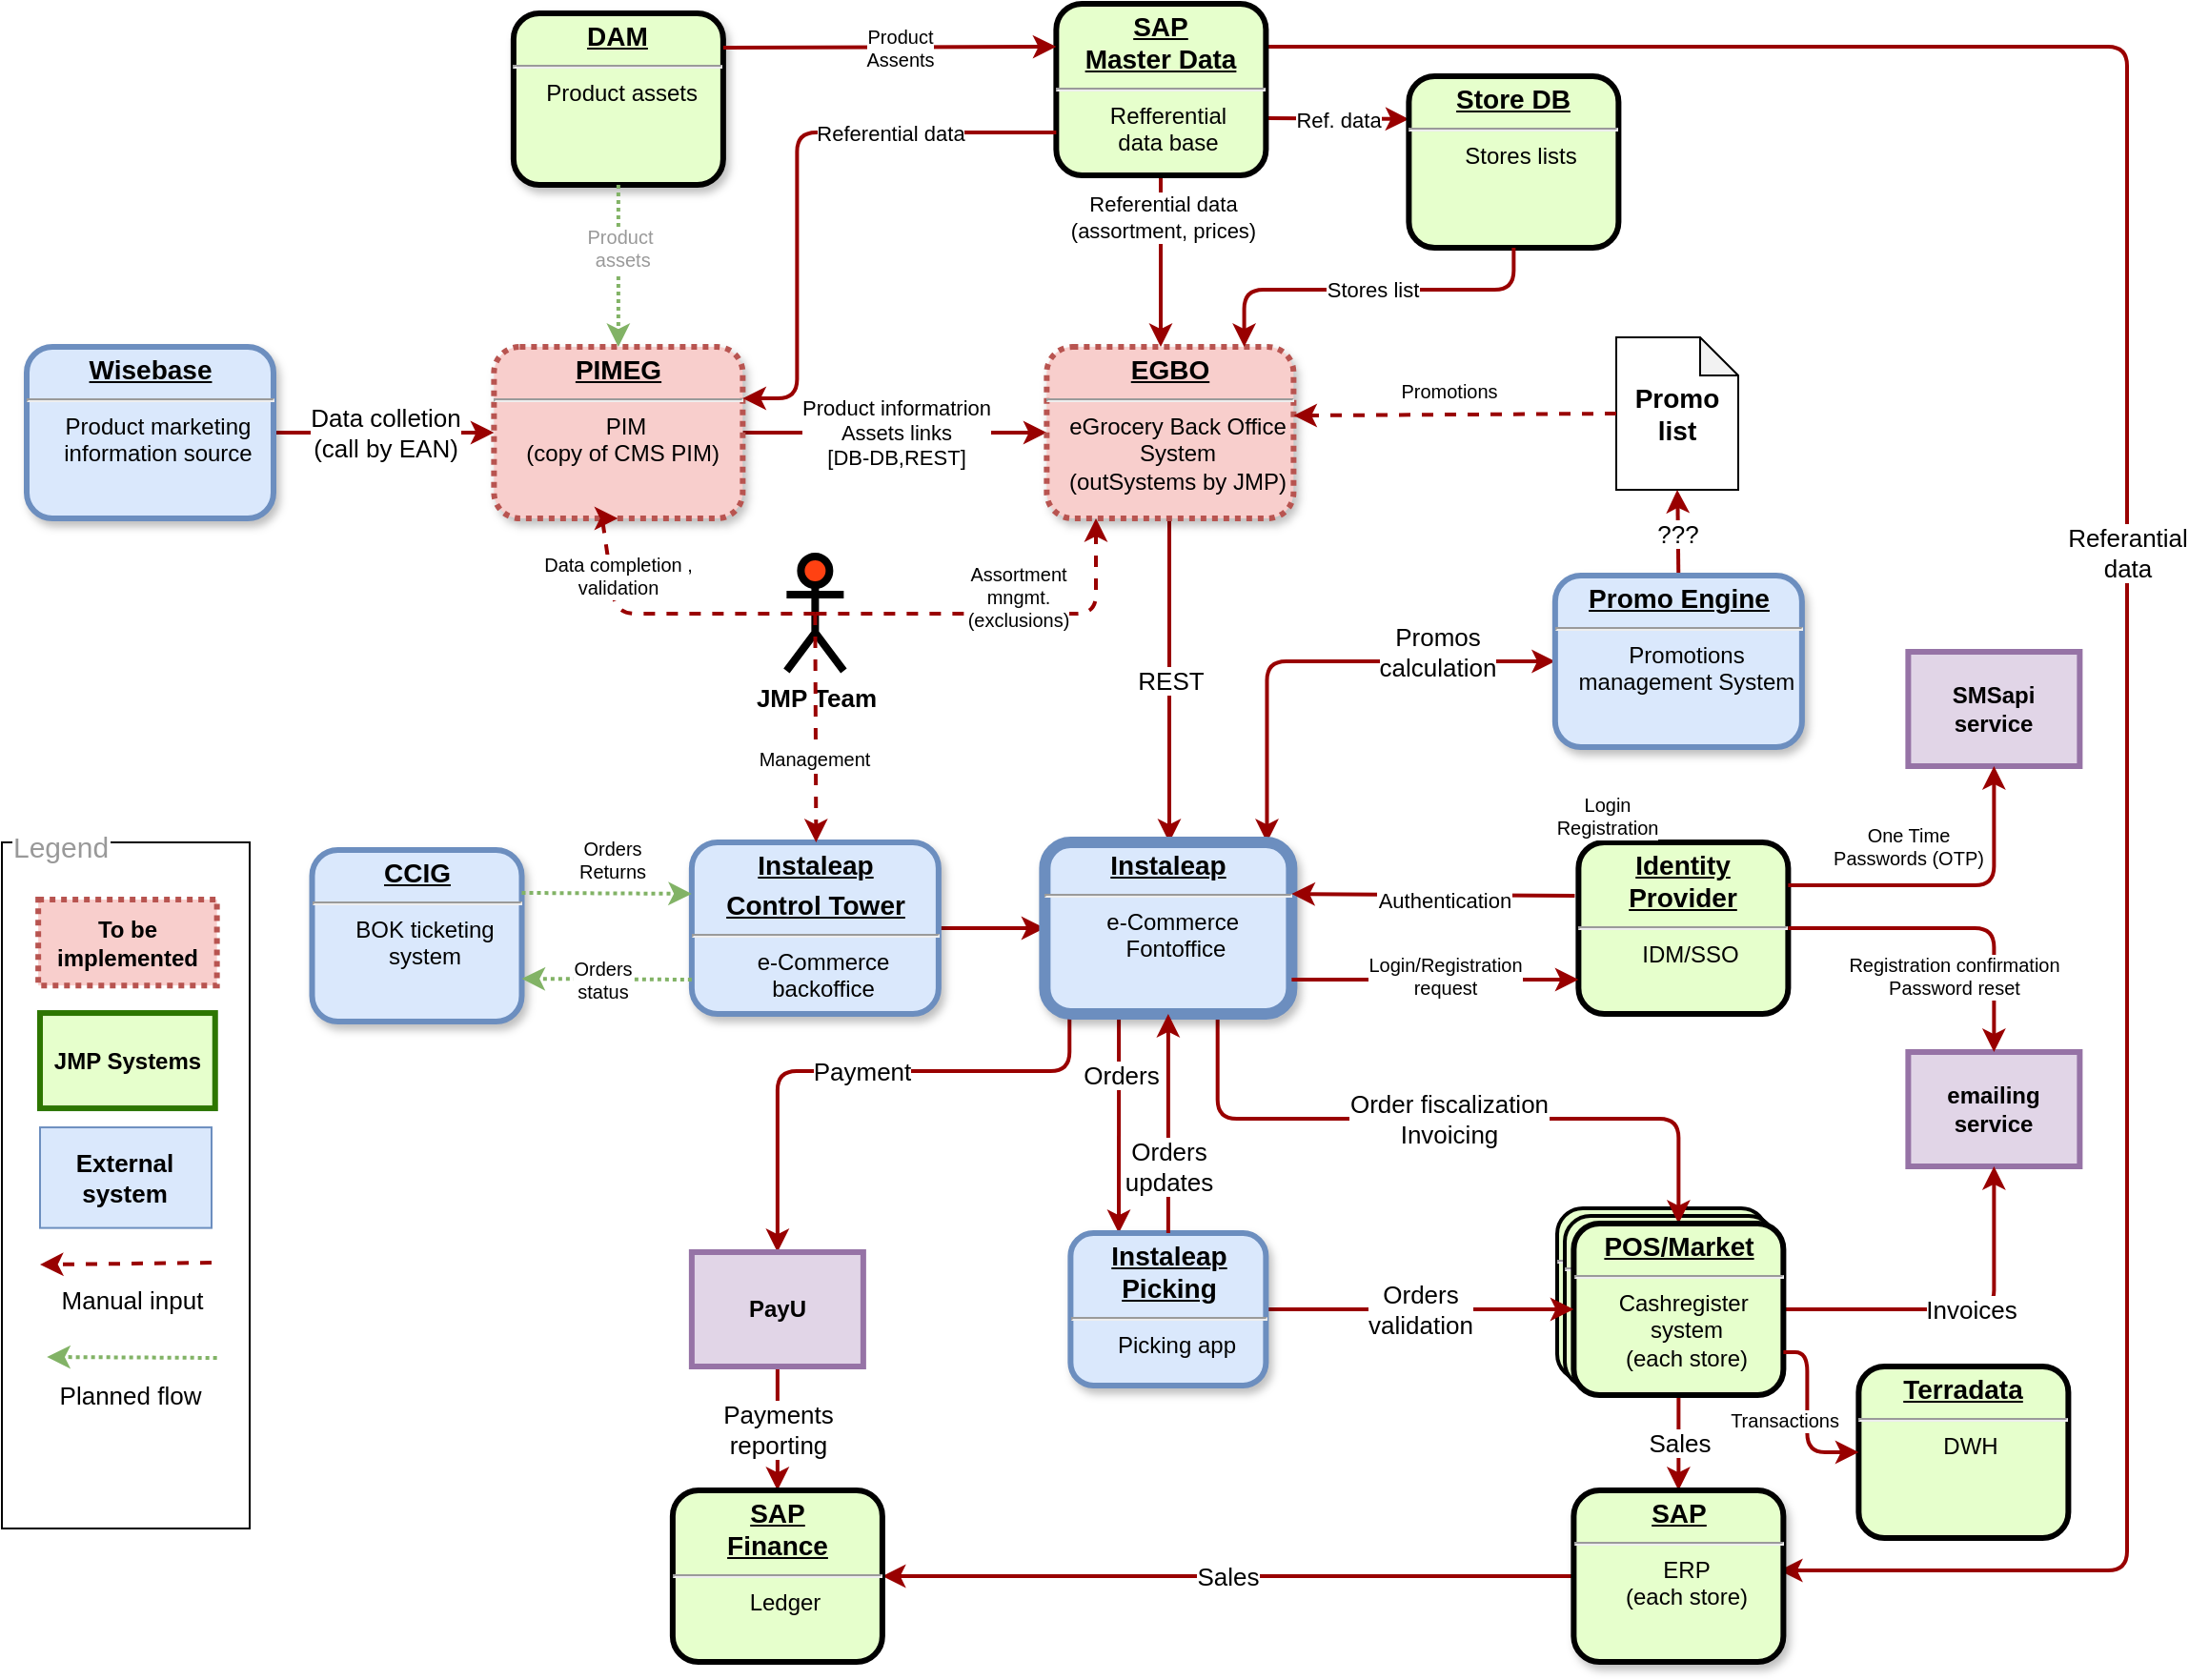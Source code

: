 <mxfile version="20.2.5" type="google" pages="3"><diagram id="rB17kL3uqxc25EcQM7bo" name="Architecture"><mxGraphModel dx="2011" dy="1033" grid="1" gridSize="10" guides="1" tooltips="1" connect="1" arrows="1" fold="1" page="1" pageScale="1" pageWidth="827" pageHeight="1169" math="0" shadow="0"><root><mxCell id="0"/><mxCell id="1" parent="0"/><mxCell id="shf2RY3aME7K_2taygTm-3" value="" style="group;strokeWidth=1;" vertex="1" connectable="0" parent="1"><mxGeometry x="1111" y="778" width="119" height="97" as="geometry"/></mxCell><mxCell id="shf2RY3aME7K_2taygTm-1" value="&lt;p style=&quot;margin: 0px; margin-top: 4px; text-align: center; text-decoration: underline;&quot;&gt;&lt;span style=&quot;font-size: 14px;&quot;&gt;POS/Market&lt;/span&gt;&lt;/p&gt;&lt;hr&gt;&lt;p style=&quot;margin: 0px; margin-left: 8px;&quot;&gt;&lt;span style=&quot;font-weight: 400;&quot;&gt;Cashregister&amp;nbsp;&lt;/span&gt;&lt;/p&gt;&lt;p style=&quot;margin: 0px; margin-left: 8px;&quot;&gt;&lt;span style=&quot;font-weight: 400;&quot;&gt;system&lt;/span&gt;&lt;/p&gt;" style="verticalAlign=middle;align=center;overflow=fill;fontSize=12;fontFamily=Helvetica;html=1;rounded=1;fontStyle=1;strokeWidth=2;fillColor=#E6FFCC" vertex="1" parent="shf2RY3aME7K_2taygTm-3"><mxGeometry x="5" y="3" width="110" height="90" as="geometry"/></mxCell><mxCell id="shf2RY3aME7K_2taygTm-2" value="&lt;p style=&quot;margin: 0px; margin-top: 4px; text-align: center; text-decoration: underline;&quot;&gt;&lt;span style=&quot;font-size: 14px;&quot;&gt;POS/Market&lt;/span&gt;&lt;/p&gt;&lt;hr&gt;&lt;p style=&quot;margin: 0px; margin-left: 8px;&quot;&gt;&lt;span style=&quot;font-weight: 400;&quot;&gt;Cashregister&amp;nbsp;&lt;/span&gt;&lt;/p&gt;&lt;p style=&quot;margin: 0px; margin-left: 8px;&quot;&gt;&lt;span style=&quot;font-weight: 400;&quot;&gt;system&lt;/span&gt;&lt;/p&gt;" style="verticalAlign=middle;align=center;overflow=fill;fontSize=12;fontFamily=Helvetica;html=1;rounded=1;fontStyle=1;strokeWidth=2;fillColor=#E6FFCC" vertex="1" parent="shf2RY3aME7K_2taygTm-3"><mxGeometry x="9" y="7" width="110" height="90" as="geometry"/></mxCell><mxCell id="X7VHjT0WnOqPdFUGfDKu-1" value="" style="group" connectable="0" vertex="1" parent="1"><mxGeometry x="300" y="599" width="130" height="387" as="geometry"/></mxCell><mxCell id="X7VHjT0WnOqPdFUGfDKu-2" value="" style="rounded=0;whiteSpace=wrap;html=1;labelBackgroundColor=default;fontSize=15;fontColor=#999999;" vertex="1" parent="X7VHjT0WnOqPdFUGfDKu-1"><mxGeometry y="-10" width="130" height="360" as="geometry"/></mxCell><mxCell id="X7VHjT0WnOqPdFUGfDKu-3" value="To be implemented" style="whiteSpace=wrap;align=center;verticalAlign=middle;fontStyle=1;strokeWidth=3;fillColor=#f8cecc;strokeColor=#b85450;dashed=1;dashPattern=1 1;" vertex="1" parent="X7VHjT0WnOqPdFUGfDKu-1"><mxGeometry x="19.07" y="19.999" width="93.75" height="45.077" as="geometry"/></mxCell><mxCell id="X7VHjT0WnOqPdFUGfDKu-4" value="JMP Systems" style="whiteSpace=wrap;align=center;verticalAlign=middle;fontStyle=1;strokeWidth=3;fillColor=#E6FFCC;strokeColor=#2D7600;fontColor=#000000;" vertex="1" parent="X7VHjT0WnOqPdFUGfDKu-1"><mxGeometry x="20" y="79.53" width="91.88" height="50" as="geometry"/></mxCell><mxCell id="X7VHjT0WnOqPdFUGfDKu-5" value="" style="group;labelBackgroundColor=none;" connectable="0" vertex="1" parent="X7VHjT0WnOqPdFUGfDKu-1"><mxGeometry x="20" y="139.53" width="90" height="52.77" as="geometry"/></mxCell><mxCell id="X7VHjT0WnOqPdFUGfDKu-6" value="" style="rounded=0;whiteSpace=wrap;html=1;labelBackgroundColor=default;fontSize=13;fillColor=#dae8fc;strokeColor=#6c8ebf;" vertex="1" parent="X7VHjT0WnOqPdFUGfDKu-5"><mxGeometry width="90" height="52.77" as="geometry"/></mxCell><mxCell id="X7VHjT0WnOqPdFUGfDKu-7" value="&lt;b&gt;External&lt;br&gt;system&lt;/b&gt;" style="edgeLabel;html=1;align=center;verticalAlign=middle;resizable=0;points=[];fontSize=13;labelBackgroundColor=none;" connectable="0" vertex="1" parent="X7VHjT0WnOqPdFUGfDKu-5"><mxGeometry x="44.249" y="26.385" as="geometry"/></mxCell><mxCell id="X7VHjT0WnOqPdFUGfDKu-8" value="" style="elbow=horizontal;strokeColor=#990000;strokeWidth=2;startArrow=none;startFill=0;dashed=1;jumpStyle=arc;exitX=0.846;exitY=0.904;exitDx=0;exitDy=0;exitPerimeter=0;" edge="1" parent="X7VHjT0WnOqPdFUGfDKu-1"><mxGeometry width="100" height="100" relative="1" as="geometry"><mxPoint x="110.0" y="210.529" as="sourcePoint"/><mxPoint x="20" y="211.53" as="targetPoint"/></mxGeometry></mxCell><mxCell id="X7VHjT0WnOqPdFUGfDKu-9" value="Manual input" style="edgeLabel;html=1;align=center;verticalAlign=middle;resizable=0;points=[];fontSize=13;" connectable="0" vertex="1" parent="X7VHjT0WnOqPdFUGfDKu-8"><mxGeometry x="0.059" relative="1" as="geometry"><mxPoint x="5" y="19" as="offset"/></mxGeometry></mxCell><mxCell id="X7VHjT0WnOqPdFUGfDKu-10" value="" style="elbow=horizontal;strokeColor=#82b366;strokeWidth=2;entryX=1;entryY=0.75;entryDx=0;entryDy=0;dashed=1;dashPattern=1 1;fillColor=#d5e8d4;exitX=0;exitY=0.8;exitDx=0;exitDy=0;jumpStyle=arc;exitPerimeter=0;fontSize=13;" edge="1" parent="X7VHjT0WnOqPdFUGfDKu-1"><mxGeometry width="100" height="100" relative="1" as="geometry"><mxPoint x="112.82" y="260.5" as="sourcePoint"/><mxPoint x="23.63" y="260" as="targetPoint"/></mxGeometry></mxCell><mxCell id="X7VHjT0WnOqPdFUGfDKu-11" value="Planned flow" style="edgeLabel;html=1;align=center;verticalAlign=middle;resizable=0;points=[];fontSize=13;" connectable="0" vertex="1" parent="X7VHjT0WnOqPdFUGfDKu-10"><mxGeometry x="0.059" relative="1" as="geometry"><mxPoint x="1" y="20" as="offset"/></mxGeometry></mxCell><mxCell id="X7VHjT0WnOqPdFUGfDKu-12" value="Product informatrion&lt;br&gt;Assets links&lt;br&gt;[DB-DB,REST]" style="edgeStyle=orthogonalEdgeStyle;rounded=1;orthogonalLoop=1;jettySize=auto;html=1;strokeColor=#990000;strokeWidth=2;" edge="1" parent="1" source="X7VHjT0WnOqPdFUGfDKu-13" target="X7VHjT0WnOqPdFUGfDKu-15"><mxGeometry relative="1" as="geometry"/></mxCell><mxCell id="X7VHjT0WnOqPdFUGfDKu-13" value="&lt;p style=&quot;margin: 0px; margin-top: 4px; text-align: center; text-decoration: underline;&quot;&gt;&lt;font style=&quot;font-size: 14px;&quot;&gt;PIMEG&lt;/font&gt;&lt;/p&gt;&lt;hr&gt;&lt;p style=&quot;margin: 0px; margin-left: 8px;&quot;&gt;&lt;span style=&quot;font-weight: 400;&quot;&gt;PIM&lt;/span&gt;&lt;/p&gt;&lt;p style=&quot;margin: 0px; margin-left: 8px;&quot;&gt;&lt;span style=&quot;font-weight: 400;&quot;&gt;(copy of CMS PIM)&amp;nbsp;&lt;/span&gt;&lt;/p&gt;" style="verticalAlign=middle;align=center;overflow=fill;fontSize=12;fontFamily=Helvetica;html=1;rounded=1;fontStyle=1;strokeWidth=3;fillColor=#f8cecc;strokeColor=#b85450;shadow=1;whiteSpace=wrap;points=[[0,0.1,0,0,0],[0,0.2,0,0,0],[0,0.3,0,0,0],[0,0.4,0,0,0],[0,0.5,0,0,0],[0,0.6,0,0,0],[0,0.7,0,0,0],[0,0.8,0,0,0],[0,0.9,0,0,0],[0.1,0,0,0,0],[0.1,1,0,0,0],[0.2,0,0,0,0],[0.2,1,0,0,0],[0.3,0,0,0,0],[0.3,1,0,0,0],[0.4,0,0,0,0],[0.4,1,0,0,0],[0.5,0,0,0,0],[0.5,1,0,0,0],[0.6,0,0,0,0],[0.6,1,0,0,0],[0.7,0,0,0,0],[0.7,1,0,0,0],[0.8,0,0,0,0],[0.8,1,0,0,0],[0.9,0,0,0,0],[0.9,1,0,0,0],[1,0.1,0,0,0],[1,0.2,0,0,0],[1,0.3,0,0,0],[1,0.4,0,0,0],[1,0.5,0,0,0],[1,0.6,0,0,0],[1,0.7,0,0,0],[1,0.8,0,0,0],[1,0.9,0,0,0]];dashed=1;dashPattern=1 1;" vertex="1" parent="1"><mxGeometry x="558.19" y="329" width="130.5" height="90" as="geometry"/></mxCell><mxCell id="X7VHjT0WnOqPdFUGfDKu-14" value="REST" style="edgeStyle=elbowEdgeStyle;shape=connector;rounded=1;jumpStyle=arc;orthogonalLoop=1;jettySize=auto;elbow=horizontal;html=1;labelBackgroundColor=default;fontFamily=Helvetica;fontSize=13;fontColor=default;endArrow=classic;strokeColor=#990000;strokeWidth=2;" edge="1" parent="1" source="X7VHjT0WnOqPdFUGfDKu-15" target="X7VHjT0WnOqPdFUGfDKu-34"><mxGeometry relative="1" as="geometry"/></mxCell><mxCell id="X7VHjT0WnOqPdFUGfDKu-15" value="&lt;p style=&quot;margin: 0px; margin-top: 4px; text-align: center; text-decoration: underline;&quot;&gt;&lt;font style=&quot;font-size: 14px;&quot;&gt;EGBO&lt;br&gt;&lt;/font&gt;&lt;/p&gt;&lt;hr&gt;&lt;p style=&quot;margin: 0px; margin-left: 8px;&quot;&gt;&lt;span style=&quot;font-weight: 400;&quot;&gt;eGrocery Back Office System&lt;/span&gt;&lt;/p&gt;&lt;p style=&quot;margin: 0px; margin-left: 8px;&quot;&gt;&lt;span style=&quot;font-weight: 400;&quot;&gt;(outSystems by JMP)&lt;/span&gt;&lt;/p&gt;" style="verticalAlign=middle;align=center;overflow=fill;fontSize=12;fontFamily=Helvetica;html=1;rounded=1;fontStyle=1;strokeWidth=3;fillColor=#f8cecc;strokeColor=#b85450;shadow=1;whiteSpace=wrap;points=[[0,0.1,0,0,0],[0,0.2,0,0,0],[0,0.3,0,0,0],[0,0.4,0,0,0],[0,0.5,0,0,0],[0,0.6,0,0,0],[0,0.7,0,0,0],[0,0.8,0,0,0],[0,0.9,0,0,0],[0.1,0,0,0,0],[0.1,1,0,0,0],[0.2,0,0,0,0],[0.2,1,0,0,0],[0.3,0,0,0,0],[0.3,1,0,0,0],[0.4,0,0,0,0],[0.4,1,0,0,0],[0.5,0,0,0,0],[0.5,1,0,0,0],[0.6,0,0,0,0],[0.6,1,0,0,0],[0.7,0,0,0,0],[0.7,1,0,0,0],[0.8,0,0,0,0],[0.8,1,0,0,0],[0.9,0,0,0,0],[0.9,1,0,0,0],[1,0.1,0,0,0],[1,0.2,0,0,0],[1,0.3,0,0,0],[1,0.4,0,0,0],[1,0.5,0,0,0],[1,0.6,0,0,0],[1,0.7,0,0,0],[1,0.8,0,0,0],[1,0.9,0,0,0]];dashed=1;dashPattern=1 1;" vertex="1" parent="1"><mxGeometry x="848.19" y="329" width="129.5" height="90" as="geometry"/></mxCell><mxCell id="X7VHjT0WnOqPdFUGfDKu-16" value="Referential data&lt;br&gt;(assortment, prices)" style="edgeStyle=elbowEdgeStyle;shape=connector;rounded=1;jumpStyle=arc;orthogonalLoop=1;jettySize=auto;elbow=horizontal;html=1;labelBackgroundColor=default;fontFamily=Helvetica;fontSize=11;fontColor=default;endArrow=classic;strokeColor=#990000;strokeWidth=2;" edge="1" parent="1" source="X7VHjT0WnOqPdFUGfDKu-19" target="X7VHjT0WnOqPdFUGfDKu-15"><mxGeometry x="-0.511" y="1" relative="1" as="geometry"><mxPoint as="offset"/></mxGeometry></mxCell><mxCell id="X7VHjT0WnOqPdFUGfDKu-17" value="Ref. data" style="edgeStyle=elbowEdgeStyle;shape=connector;rounded=1;jumpStyle=arc;orthogonalLoop=1;jettySize=auto;elbow=horizontal;html=1;labelBackgroundColor=default;fontFamily=Helvetica;fontSize=11;fontColor=default;endArrow=classic;strokeColor=#990000;strokeWidth=2;exitX=0.998;exitY=0.667;exitDx=0;exitDy=0;entryX=0;entryY=0.25;entryDx=0;entryDy=0;exitPerimeter=0;" edge="1" parent="1" source="X7VHjT0WnOqPdFUGfDKu-19" target="X7VHjT0WnOqPdFUGfDKu-21"><mxGeometry relative="1" as="geometry"/></mxCell><mxCell id="X7VHjT0WnOqPdFUGfDKu-18" value="Referantial&lt;br&gt;data" style="edgeStyle=elbowEdgeStyle;shape=connector;rounded=1;jumpStyle=arc;orthogonalLoop=1;jettySize=auto;elbow=horizontal;html=1;labelBackgroundColor=default;fontFamily=Helvetica;fontSize=13;fontColor=default;startArrow=none;startFill=0;endArrow=classic;strokeColor=#990000;strokeWidth=2;entryX=1;entryY=0.5;entryDx=0;entryDy=0;entryPerimeter=0;exitX=1;exitY=0.25;exitDx=0;exitDy=0;" edge="1" parent="1" source="X7VHjT0WnOqPdFUGfDKu-19"><mxGeometry relative="1" as="geometry"><mxPoint x="1232.5" y="971" as="targetPoint"/><Array as="points"><mxPoint x="1415" y="556"/></Array><mxPoint x="961" y="191" as="sourcePoint"/></mxGeometry></mxCell><mxCell id="X7VHjT0WnOqPdFUGfDKu-19" value="&lt;p style=&quot;margin: 0px; margin-top: 4px; text-align: center; text-decoration: underline;&quot;&gt;&lt;font style=&quot;font-size: 14px;&quot;&gt;SAP &lt;br&gt;Master Data&lt;/font&gt;&lt;/p&gt;&lt;hr&gt;&lt;p style=&quot;margin: 0px; margin-left: 8px;&quot;&gt;&lt;span style=&quot;font-weight: 400;&quot;&gt;Refferential&lt;br&gt;data base&lt;/span&gt;&lt;/p&gt;" style="verticalAlign=middle;align=center;overflow=fill;fontSize=12;fontFamily=Helvetica;html=1;rounded=1;fontStyle=1;strokeWidth=3;fillColor=#E6FFCC" vertex="1" parent="1"><mxGeometry x="853.19" y="149" width="110" height="90" as="geometry"/></mxCell><mxCell id="X7VHjT0WnOqPdFUGfDKu-20" value="Referential data" style="edgeStyle=elbowEdgeStyle;shape=connector;rounded=1;jumpStyle=arc;orthogonalLoop=1;jettySize=auto;html=1;labelBackgroundColor=default;fontFamily=Helvetica;fontSize=11;fontColor=default;endArrow=classic;strokeColor=#990000;strokeWidth=2;entryX=1;entryY=0.3;entryDx=0;entryDy=0;entryPerimeter=0;exitX=0;exitY=0.75;exitDx=0;exitDy=0;" edge="1" parent="1" source="X7VHjT0WnOqPdFUGfDKu-19" target="X7VHjT0WnOqPdFUGfDKu-13"><mxGeometry x="-0.427" relative="1" as="geometry"><mxPoint x="918.543" y="249" as="sourcePoint"/><mxPoint x="918.543" y="339" as="targetPoint"/><Array as="points"><mxPoint x="717.19" y="269"/></Array><mxPoint as="offset"/></mxGeometry></mxCell><mxCell id="X7VHjT0WnOqPdFUGfDKu-21" value="&lt;p style=&quot;margin: 0px; margin-top: 4px; text-align: center; text-decoration: underline;&quot;&gt;&lt;span style=&quot;font-size: 14px;&quot;&gt;Store DB&lt;/span&gt;&lt;/p&gt;&lt;hr&gt;&lt;p style=&quot;margin: 0px; margin-left: 8px;&quot;&gt;&lt;span style=&quot;font-weight: 400;&quot;&gt;Stores lists&lt;/span&gt;&lt;/p&gt;" style="verticalAlign=middle;align=center;overflow=fill;fontSize=12;fontFamily=Helvetica;html=1;rounded=1;fontStyle=1;strokeWidth=3;fillColor=#E6FFCC" vertex="1" parent="1"><mxGeometry x="1038.19" y="187" width="110" height="90" as="geometry"/></mxCell><mxCell id="X7VHjT0WnOqPdFUGfDKu-22" value="Stores list" style="edgeStyle=elbowEdgeStyle;shape=connector;rounded=1;jumpStyle=arc;orthogonalLoop=1;jettySize=auto;elbow=vertical;html=1;labelBackgroundColor=default;fontFamily=Helvetica;fontSize=11;fontColor=default;endArrow=classic;strokeColor=#990000;strokeWidth=2;exitX=0.5;exitY=1;exitDx=0;exitDy=0;entryX=0.8;entryY=0;entryDx=0;entryDy=0;entryPerimeter=0;" edge="1" parent="1" source="X7VHjT0WnOqPdFUGfDKu-21" target="X7VHjT0WnOqPdFUGfDKu-15"><mxGeometry relative="1" as="geometry"><mxPoint x="918.19" y="249" as="sourcePoint"/><mxPoint x="918.19" y="339" as="targetPoint"/><Array as="points"><mxPoint x="1018.19" y="299"/></Array></mxGeometry></mxCell><mxCell id="X7VHjT0WnOqPdFUGfDKu-23" value="Promo list" style="shape=note;whiteSpace=wrap;html=1;backgroundOutline=1;darkOpacity=0.05;fontSize=14;size=20;fontStyle=1" vertex="1" parent="1"><mxGeometry x="1147" y="324" width="64" height="80" as="geometry"/></mxCell><mxCell id="X7VHjT0WnOqPdFUGfDKu-24" value="" style="edgeStyle=elbowEdgeStyle;elbow=horizontal;strokeColor=#990000;strokeWidth=2;entryX=1;entryY=0.4;entryDx=0;entryDy=0;exitX=0;exitY=0.5;exitDx=0;exitDy=0;startArrow=none;startFill=0;entryPerimeter=0;dashed=1;jumpStyle=arc;exitPerimeter=0;" edge="1" parent="1" source="X7VHjT0WnOqPdFUGfDKu-23" target="X7VHjT0WnOqPdFUGfDKu-15"><mxGeometry width="100" height="100" relative="1" as="geometry"><mxPoint x="1483.86" y="470" as="sourcePoint"/><mxPoint x="1018.192" y="409" as="targetPoint"/><Array as="points"><mxPoint x="1118.19" y="329"/><mxPoint x="1148.19" y="359"/><mxPoint x="1231.86" y="393"/><mxPoint x="1483.86" y="440"/></Array></mxGeometry></mxCell><mxCell id="X7VHjT0WnOqPdFUGfDKu-25" value="Promotions" style="edgeLabel;html=1;align=center;verticalAlign=middle;resizable=0;points=[];fontSize=10;" connectable="0" vertex="1" parent="X7VHjT0WnOqPdFUGfDKu-24"><mxGeometry x="0.059" relative="1" as="geometry"><mxPoint x="1" y="-13" as="offset"/></mxGeometry></mxCell><mxCell id="X7VHjT0WnOqPdFUGfDKu-26" value="JMP Team" style="shape=umlActor;verticalLabelPosition=bottom;verticalAlign=top;html=1;outlineConnect=0;fillColor=#FF4112;fontSize=13;fontStyle=1;strokeWidth=4;" vertex="1" parent="1"><mxGeometry x="711.69" y="439" width="30" height="60" as="geometry"/></mxCell><mxCell id="X7VHjT0WnOqPdFUGfDKu-27" value="" style="edgeStyle=elbowEdgeStyle;elbow=horizontal;strokeColor=#990000;strokeWidth=2;entryX=0.2;entryY=1;entryDx=0;entryDy=0;startArrow=none;startFill=0;entryPerimeter=0;dashed=1;jumpStyle=arc;exitX=0.5;exitY=0.5;exitDx=0;exitDy=0;exitPerimeter=0;" edge="1" parent="1" source="X7VHjT0WnOqPdFUGfDKu-26" target="X7VHjT0WnOqPdFUGfDKu-15"><mxGeometry width="100" height="100" relative="1" as="geometry"><mxPoint x="622.19" y="469" as="sourcePoint"/><mxPoint x="986.69" y="315" as="targetPoint"/><Array as="points"><mxPoint x="874" y="439"/><mxPoint x="807.19" y="379"/><mxPoint x="1157.19" y="309"/><mxPoint x="1240.86" y="343"/><mxPoint x="1492.86" y="390"/></Array></mxGeometry></mxCell><mxCell id="X7VHjT0WnOqPdFUGfDKu-28" value="&lt;div&gt;Assortment&lt;/div&gt;&lt;div&gt;mngmt.&lt;/div&gt;&lt;div&gt;(exclusions)&lt;/div&gt;" style="edgeLabel;html=1;align=center;verticalAlign=middle;resizable=0;points=[];fontSize=10;" connectable="0" vertex="1" parent="X7VHjT0WnOqPdFUGfDKu-27"><mxGeometry x="0.059" relative="1" as="geometry"><mxPoint x="2" y="-9" as="offset"/></mxGeometry></mxCell><mxCell id="X7VHjT0WnOqPdFUGfDKu-29" value="" style="edgeStyle=elbowEdgeStyle;shape=connector;rounded=1;jumpStyle=arc;orthogonalLoop=1;jettySize=auto;elbow=horizontal;html=1;labelBackgroundColor=default;fontFamily=Helvetica;fontSize=13;fontColor=default;endArrow=classic;strokeColor=#990000;strokeWidth=2;" edge="1" parent="1" source="X7VHjT0WnOqPdFUGfDKu-35" target="X7VHjT0WnOqPdFUGfDKu-34"><mxGeometry relative="1" as="geometry"><mxPoint x="807.19" y="669" as="targetPoint"/></mxGeometry></mxCell><mxCell id="X7VHjT0WnOqPdFUGfDKu-30" value="Promos &lt;br&gt;calculation" style="edgeStyle=elbowEdgeStyle;shape=connector;rounded=1;jumpStyle=arc;orthogonalLoop=1;jettySize=auto;elbow=vertical;html=1;labelBackgroundColor=default;fontFamily=Helvetica;fontSize=13;fontColor=default;endArrow=classic;strokeColor=#990000;strokeWidth=2;startArrow=classic;startFill=1;exitX=0.9;exitY=0;exitDx=0;exitDy=0;exitPerimeter=0;entryX=0;entryY=0.5;entryDx=0;entryDy=0;entryPerimeter=0;" edge="1" parent="1" source="X7VHjT0WnOqPdFUGfDKu-34" target="X7VHjT0WnOqPdFUGfDKu-40"><mxGeometry x="0.494" y="5" relative="1" as="geometry"><Array as="points"><mxPoint x="1047.19" y="494"/></Array><mxPoint as="offset"/></mxGeometry></mxCell><mxCell id="X7VHjT0WnOqPdFUGfDKu-31" value="Order fiscalization&lt;br&gt;Invoicing" style="edgeStyle=elbowEdgeStyle;shape=connector;rounded=1;jumpStyle=arc;orthogonalLoop=1;jettySize=auto;elbow=vertical;html=1;labelBackgroundColor=default;fontFamily=Helvetica;fontSize=13;fontColor=default;startArrow=none;startFill=0;endArrow=classic;strokeColor=#990000;strokeWidth=2;exitX=0.7;exitY=1;exitDx=0;exitDy=0;exitPerimeter=0;entryX=0.5;entryY=0;entryDx=0;entryDy=0;" edge="1" parent="1" source="X7VHjT0WnOqPdFUGfDKu-34" target="X7VHjT0WnOqPdFUGfDKu-55"><mxGeometry relative="1" as="geometry"/></mxCell><mxCell id="X7VHjT0WnOqPdFUGfDKu-32" value="Payment" style="edgeStyle=elbowEdgeStyle;shape=connector;rounded=1;jumpStyle=arc;orthogonalLoop=1;jettySize=auto;elbow=vertical;html=1;labelBackgroundColor=default;fontFamily=Helvetica;fontSize=13;fontColor=default;startArrow=none;startFill=0;endArrow=classic;strokeColor=#990000;strokeWidth=2;entryX=0.5;entryY=0;entryDx=0;entryDy=0;exitX=0.1;exitY=1;exitDx=0;exitDy=0;exitPerimeter=0;" edge="1" parent="1" source="X7VHjT0WnOqPdFUGfDKu-34" target="X7VHjT0WnOqPdFUGfDKu-57"><mxGeometry relative="1" as="geometry"><mxPoint x="807.19" y="659" as="sourcePoint"/><mxPoint x="911.857" y="764.0" as="targetPoint"/><Array as="points"><mxPoint x="817.19" y="709"/></Array></mxGeometry></mxCell><mxCell id="X7VHjT0WnOqPdFUGfDKu-33" value="Orders" style="edgeStyle=elbowEdgeStyle;shape=connector;rounded=1;jumpStyle=arc;orthogonalLoop=1;jettySize=auto;elbow=horizontal;html=1;labelBackgroundColor=default;fontFamily=Helvetica;fontSize=13;fontColor=default;startArrow=none;startFill=0;endArrow=classic;strokeColor=#990000;strokeWidth=2;exitX=0.3;exitY=1;exitDx=0;exitDy=0;exitPerimeter=0;" edge="1" parent="1" source="X7VHjT0WnOqPdFUGfDKu-34" target="X7VHjT0WnOqPdFUGfDKu-61"><mxGeometry x="-0.445" y="1" relative="1" as="geometry"><mxPoint as="offset"/></mxGeometry></mxCell><mxCell id="X7VHjT0WnOqPdFUGfDKu-34" value="&lt;p style=&quot;margin: 0px; margin-top: 4px; text-align: center; text-decoration: underline;&quot;&gt;&lt;font style=&quot;font-size: 14px;&quot;&gt;Instaleap&lt;br&gt;&lt;/font&gt;&lt;/p&gt;&lt;hr&gt;&lt;p style=&quot;margin: 0px; margin-left: 8px;&quot;&gt;&lt;span style=&quot;font-weight: 400;&quot;&gt;e-Commerce&amp;nbsp;&lt;/span&gt;&lt;/p&gt;&lt;p style=&quot;margin: 0px; margin-left: 8px;&quot;&gt;&lt;span style=&quot;font-weight: 400;&quot;&gt;Fontoffice&lt;/span&gt;&lt;/p&gt;" style="verticalAlign=middle;align=center;overflow=fill;fontSize=12;fontFamily=Helvetica;html=1;rounded=1;fontStyle=1;strokeWidth=6;fillColor=#dae8fc;strokeColor=#6c8ebf;shadow=1;whiteSpace=wrap;points=[[0,0.1,0,0,0],[0,0.2,0,0,0],[0,0.3,0,0,0],[0,0.4,0,0,0],[0,0.5,0,0,0],[0,0.6,0,0,0],[0,0.7,0,0,0],[0,0.8,0,0,0],[0,0.9,0,0,0],[0.1,0,0,0,0],[0.1,1,0,0,0],[0.2,0,0,0,0],[0.2,1,0,0,0],[0.3,0,0,0,0],[0.3,1,0,0,0],[0.4,0,0,0,0],[0.4,1,0,0,0],[0.5,0,0,0,0],[0.5,1,0,0,0],[0.6,0,0,0,0],[0.6,1,0,0,0],[0.7,0,0,0,0],[0.7,1,0,0,0],[0.8,0,0,0,0],[0.8,1,0,0,0],[0.9,0,0,0,0],[0.9,1,0,0,0],[1,0.1,0,0,0],[1,0.2,0,0,0],[1,0.3,0,0,0],[1,0.4,0,0,0],[1,0.5,0,0,0],[1,0.6,0,0,0],[1,0.7,0,0,0],[1,0.8,0,0,0],[1,0.9,0,0,0]];" vertex="1" parent="1"><mxGeometry x="847.19" y="589" width="129.5" height="90" as="geometry"/></mxCell><mxCell id="X7VHjT0WnOqPdFUGfDKu-35" value="&lt;p style=&quot;margin: 0px; margin-top: 4px; text-align: center; text-decoration: underline;&quot;&gt;&lt;font style=&quot;font-size: 14px;&quot;&gt;Instaleap&lt;br&gt;&lt;/font&gt;&lt;/p&gt;&lt;p style=&quot;margin: 0px; margin-top: 4px; text-align: center; text-decoration: underline;&quot;&gt;&lt;font style=&quot;font-size: 14px;&quot;&gt;Control Tower&lt;/font&gt;&lt;/p&gt;&lt;hr&gt;&lt;p style=&quot;margin: 0px; margin-left: 8px;&quot;&gt;&lt;span style=&quot;font-weight: 400;&quot;&gt;e-Commerce backoffice&lt;/span&gt;&lt;/p&gt;" style="verticalAlign=middle;align=center;overflow=fill;fontSize=12;fontFamily=Helvetica;html=1;rounded=1;fontStyle=1;strokeWidth=3;fillColor=#dae8fc;strokeColor=#6c8ebf;shadow=1;whiteSpace=wrap;points=[[0,0.1,0,0,0],[0,0.2,0,0,0],[0,0.3,0,0,0],[0,0.4,0,0,0],[0,0.5,0,0,0],[0,0.6,0,0,0],[0,0.7,0,0,0],[0,0.8,0,0,0],[0,0.9,0,0,0],[0.1,0,0,0,0],[0.1,1,0,0,0],[0.2,0,0,0,0],[0.2,1,0,0,0],[0.3,0,0,0,0],[0.3,1,0,0,0],[0.4,0,0,0,0],[0.4,1,0,0,0],[0.5,0,0,0,0],[0.5,1,0,0,0],[0.6,0,0,0,0],[0.6,1,0,0,0],[0.7,0,0,0,0],[0.7,1,0,0,0],[0.8,0,0,0,0],[0.8,1,0,0,0],[0.9,0,0,0,0],[0.9,1,0,0,0],[1,0.1,0,0,0],[1,0.2,0,0,0],[1,0.3,0,0,0],[1,0.4,0,0,0],[1,0.5,0,0,0],[1,0.6,0,0,0],[1,0.7,0,0,0],[1,0.8,0,0,0],[1,0.9,0,0,0]];" vertex="1" parent="1"><mxGeometry x="661.94" y="589" width="129.5" height="90" as="geometry"/></mxCell><mxCell id="X7VHjT0WnOqPdFUGfDKu-36" value="" style="edgeStyle=elbowEdgeStyle;elbow=horizontal;strokeColor=#990000;strokeWidth=2;entryX=0.5;entryY=0;entryDx=0;entryDy=0;startArrow=none;startFill=0;entryPerimeter=0;dashed=1;jumpStyle=arc;exitX=0.5;exitY=0.5;exitDx=0;exitDy=0;exitPerimeter=0;" edge="1" parent="1" source="X7VHjT0WnOqPdFUGfDKu-26" target="X7VHjT0WnOqPdFUGfDKu-35"><mxGeometry width="100" height="100" relative="1" as="geometry"><mxPoint x="623.19" y="469" as="sourcePoint"/><mxPoint x="986.69" y="342" as="targetPoint"/><Array as="points"><mxPoint x="727.19" y="559"/><mxPoint x="1167.19" y="319"/><mxPoint x="1250.86" y="353"/><mxPoint x="1502.86" y="400"/></Array></mxGeometry></mxCell><mxCell id="X7VHjT0WnOqPdFUGfDKu-37" value="&lt;div&gt;Management&lt;/div&gt;" style="edgeLabel;html=1;align=center;verticalAlign=middle;resizable=0;points=[];fontSize=10;" connectable="0" vertex="1" parent="X7VHjT0WnOqPdFUGfDKu-36"><mxGeometry x="0.059" relative="1" as="geometry"><mxPoint x="-1" y="12" as="offset"/></mxGeometry></mxCell><mxCell id="X7VHjT0WnOqPdFUGfDKu-38" value="" style="edgeStyle=elbowEdgeStyle;elbow=horizontal;strokeColor=#990000;strokeWidth=2;startArrow=none;startFill=0;dashed=1;jumpStyle=arc;exitX=0.5;exitY=0.5;exitDx=0;exitDy=0;exitPerimeter=0;" edge="1" parent="1" source="X7VHjT0WnOqPdFUGfDKu-26"><mxGeometry width="100" height="100" relative="1" as="geometry"><mxPoint x="622.19" y="479" as="sourcePoint"/><mxPoint x="623.19" y="419" as="targetPoint"/><Array as="points"><mxPoint x="622.19" y="409"/><mxPoint x="527.19" y="409"/><mxPoint x="622.19" y="399"/><mxPoint x="1167.19" y="319"/><mxPoint x="1250.86" y="353"/><mxPoint x="1502.86" y="400"/></Array></mxGeometry></mxCell><mxCell id="X7VHjT0WnOqPdFUGfDKu-39" value="Data completion ,&lt;br&gt;validation" style="edgeLabel;html=1;align=center;verticalAlign=middle;resizable=0;points=[];fontSize=10;" connectable="0" vertex="1" parent="X7VHjT0WnOqPdFUGfDKu-38"><mxGeometry x="0.059" relative="1" as="geometry"><mxPoint x="-21" y="-20" as="offset"/></mxGeometry></mxCell><mxCell id="shf2RY3aME7K_2taygTm-7" value="???" style="shape=connector;rounded=1;jumpStyle=arc;orthogonalLoop=1;jettySize=auto;html=1;labelBackgroundColor=default;fontFamily=Helvetica;fontSize=13;fontColor=default;startArrow=none;startFill=0;endArrow=classic;strokeColor=#990000;strokeWidth=2;elbow=horizontal;edgeStyle=orthogonalEdgeStyle;" edge="1" parent="1" source="X7VHjT0WnOqPdFUGfDKu-40" target="X7VHjT0WnOqPdFUGfDKu-23"><mxGeometry relative="1" as="geometry"/></mxCell><mxCell id="X7VHjT0WnOqPdFUGfDKu-40" value="&lt;p style=&quot;margin: 0px; margin-top: 4px; text-align: center; text-decoration: underline;&quot;&gt;&lt;font style=&quot;font-size: 14px;&quot;&gt;Promo Engine&lt;br&gt;&lt;/font&gt;&lt;/p&gt;&lt;hr&gt;&lt;p style=&quot;margin: 0px; margin-left: 8px;&quot;&gt;&lt;span style=&quot;font-weight: 400;&quot;&gt;Promotions management System&lt;/span&gt;&lt;/p&gt;" style="verticalAlign=middle;align=center;overflow=fill;fontSize=12;fontFamily=Helvetica;html=1;rounded=1;fontStyle=1;strokeWidth=3;fillColor=#dae8fc;strokeColor=#6c8ebf;shadow=1;whiteSpace=wrap;points=[[0,0.1,0,0,0],[0,0.2,0,0,0],[0,0.3,0,0,0],[0,0.4,0,0,0],[0,0.5,0,0,0],[0,0.6,0,0,0],[0,0.7,0,0,0],[0,0.8,0,0,0],[0,0.9,0,0,0],[0.1,0,0,0,0],[0.1,1,0,0,0],[0.2,0,0,0,0],[0.2,1,0,0,0],[0.3,0,0,0,0],[0.3,1,0,0,0],[0.4,0,0,0,0],[0.4,1,0,0,0],[0.5,0,0,0,0],[0.5,1,0,0,0],[0.6,0,0,0,0],[0.6,1,0,0,0],[0.7,0,0,0,0],[0.7,1,0,0,0],[0.8,0,0,0,0],[0.8,1,0,0,0],[0.9,0,0,0,0],[0.9,1,0,0,0],[1,0.1,0,0,0],[1,0.2,0,0,0],[1,0.3,0,0,0],[1,0.4,0,0,0],[1,0.5,0,0,0],[1,0.6,0,0,0],[1,0.7,0,0,0],[1,0.8,0,0,0],[1,0.9,0,0,0]];" vertex="1" parent="1"><mxGeometry x="1114.94" y="449" width="129.5" height="90" as="geometry"/></mxCell><mxCell id="X7VHjT0WnOqPdFUGfDKu-41" value="&lt;p style=&quot;margin: 0px; margin-top: 4px; text-align: center; text-decoration: underline;&quot;&gt;&lt;span style=&quot;font-size: 14px;&quot;&gt;Identity&lt;br&gt;Provider&lt;/span&gt;&lt;/p&gt;&lt;hr&gt;&lt;p style=&quot;margin: 0px; margin-left: 8px;&quot;&gt;&lt;span style=&quot;font-weight: 400;&quot;&gt;IDM/SSO&lt;/span&gt;&lt;/p&gt;" style="verticalAlign=middle;align=center;overflow=fill;fontSize=12;fontFamily=Helvetica;html=1;rounded=1;fontStyle=1;strokeWidth=3;fillColor=#E6FFCC" vertex="1" parent="1"><mxGeometry x="1127.19" y="589" width="110" height="90" as="geometry"/></mxCell><mxCell id="X7VHjT0WnOqPdFUGfDKu-42" value="" style="edgeStyle=elbowEdgeStyle;strokeColor=#990000;strokeWidth=2;jumpStyle=arc;exitX=1;exitY=0.8;exitDx=0;exitDy=0;exitPerimeter=0;" edge="1" parent="1" source="X7VHjT0WnOqPdFUGfDKu-34"><mxGeometry width="100" height="100" relative="1" as="geometry"><mxPoint x="987.19" y="839" as="sourcePoint"/><mxPoint x="1127.19" y="661" as="targetPoint"/></mxGeometry></mxCell><mxCell id="X7VHjT0WnOqPdFUGfDKu-43" value="Login/Registration&lt;br&gt;request" style="edgeLabel;html=1;align=center;verticalAlign=middle;resizable=0;points=[];fontSize=10;" connectable="0" vertex="1" parent="X7VHjT0WnOqPdFUGfDKu-42"><mxGeometry x="0.059" relative="1" as="geometry"><mxPoint x="1" y="-2" as="offset"/></mxGeometry></mxCell><mxCell id="X7VHjT0WnOqPdFUGfDKu-44" value="Authentication" style="edgeStyle=elbowEdgeStyle;strokeColor=#990000;strokeWidth=2;jumpStyle=arc;entryX=1;entryY=0.3;entryDx=0;entryDy=0;entryPerimeter=0;exitX=-0.018;exitY=0.311;exitDx=0;exitDy=0;exitPerimeter=0;" edge="1" parent="1" source="X7VHjT0WnOqPdFUGfDKu-41" target="X7VHjT0WnOqPdFUGfDKu-34"><mxGeometry x="-0.09" y="2" width="100" height="100" relative="1" as="geometry"><mxPoint x="1087.19" y="559" as="sourcePoint"/><mxPoint x="1167.19" y="563" as="targetPoint"/><mxPoint as="offset"/></mxGeometry></mxCell><mxCell id="X7VHjT0WnOqPdFUGfDKu-45" value="Login&lt;br&gt;Registration" style="edgeLabel;html=1;align=center;verticalAlign=middle;resizable=0;points=[];fontSize=10;" connectable="0" vertex="1" parent="X7VHjT0WnOqPdFUGfDKu-44"><mxGeometry x="0.059" relative="1" as="geometry"><mxPoint x="95" y="-41" as="offset"/></mxGeometry></mxCell><mxCell id="X7VHjT0WnOqPdFUGfDKu-46" value="emailing service" style="whiteSpace=wrap;align=center;verticalAlign=middle;fontStyle=1;strokeWidth=3;fillColor=#e1d5e7;strokeColor=#9673a6;" vertex="1" parent="1"><mxGeometry x="1300.19" y="699" width="90" height="60" as="geometry"/></mxCell><mxCell id="X7VHjT0WnOqPdFUGfDKu-47" value="" style="edgeStyle=orthogonalEdgeStyle;elbow=horizontal;strokeColor=#990000;strokeWidth=2;entryX=0.5;entryY=1;entryDx=0;entryDy=0;exitX=1;exitY=0.5;exitDx=0;exitDy=0;jumpStyle=arc;" edge="1" parent="1" source="X7VHjT0WnOqPdFUGfDKu-55" target="X7VHjT0WnOqPdFUGfDKu-46"><mxGeometry width="100" height="100" relative="1" as="geometry"><mxPoint x="1081.19" y="-81" as="sourcePoint"/><mxPoint x="791.19" y="19.0" as="targetPoint"/></mxGeometry></mxCell><mxCell id="X7VHjT0WnOqPdFUGfDKu-48" value="Invoices" style="edgeLabel;html=1;align=center;verticalAlign=middle;resizable=0;points=[];fontSize=13;" connectable="0" vertex="1" parent="X7VHjT0WnOqPdFUGfDKu-47"><mxGeometry x="0.059" relative="1" as="geometry"><mxPoint as="offset"/></mxGeometry></mxCell><mxCell id="X7VHjT0WnOqPdFUGfDKu-49" value="SMSapi service" style="whiteSpace=wrap;align=center;verticalAlign=middle;fontStyle=1;strokeWidth=3;fillColor=#e1d5e7;strokeColor=#9673a6;" vertex="1" parent="1"><mxGeometry x="1300.19" y="489" width="90" height="60" as="geometry"/></mxCell><mxCell id="X7VHjT0WnOqPdFUGfDKu-50" value="" style="edgeStyle=orthogonalEdgeStyle;elbow=horizontal;strokeColor=#990000;strokeWidth=2;exitX=1;exitY=0.25;exitDx=0;exitDy=0;entryX=0.5;entryY=1;entryDx=0;entryDy=0;jumpStyle=arc;" edge="1" parent="1" source="X7VHjT0WnOqPdFUGfDKu-41" target="X7VHjT0WnOqPdFUGfDKu-49"><mxGeometry width="100" height="100" relative="1" as="geometry"><mxPoint x="1136.19" y="-36.0" as="sourcePoint"/><mxPoint x="1274.19" y="-15" as="targetPoint"/></mxGeometry></mxCell><mxCell id="X7VHjT0WnOqPdFUGfDKu-51" value="One Time &lt;br&gt;Passwords (OTP)" style="edgeLabel;html=1;align=center;verticalAlign=middle;resizable=0;points=[];fontSize=10;" connectable="0" vertex="1" parent="X7VHjT0WnOqPdFUGfDKu-50"><mxGeometry x="0.059" relative="1" as="geometry"><mxPoint x="-28" y="-21" as="offset"/></mxGeometry></mxCell><mxCell id="X7VHjT0WnOqPdFUGfDKu-52" value="&lt;div&gt;Data colletion&lt;/div&gt;&lt;div&gt;(call by EAN)&lt;/div&gt;" style="edgeStyle=elbowEdgeStyle;shape=connector;rounded=1;jumpStyle=arc;orthogonalLoop=1;jettySize=auto;elbow=horizontal;html=1;labelBackgroundColor=default;fontFamily=Helvetica;fontSize=13;fontColor=default;startArrow=none;startFill=0;endArrow=classic;strokeColor=#990000;strokeWidth=2;" edge="1" parent="1" source="X7VHjT0WnOqPdFUGfDKu-53" target="X7VHjT0WnOqPdFUGfDKu-13"><mxGeometry relative="1" as="geometry"/></mxCell><mxCell id="X7VHjT0WnOqPdFUGfDKu-53" value="&lt;p style=&quot;margin: 0px; margin-top: 4px; text-align: center; text-decoration: underline;&quot;&gt;&lt;span style=&quot;font-size: 14px;&quot;&gt;Wisebase&lt;/span&gt;&lt;/p&gt;&lt;hr&gt;&lt;p style=&quot;margin: 0px; margin-left: 8px;&quot;&gt;&lt;span style=&quot;font-weight: 400;&quot;&gt;Product marketing information source&lt;/span&gt;&lt;/p&gt;" style="verticalAlign=middle;align=center;overflow=fill;fontSize=12;fontFamily=Helvetica;html=1;rounded=1;fontStyle=1;strokeWidth=3;fillColor=#dae8fc;strokeColor=#6c8ebf;shadow=1;whiteSpace=wrap;points=[[0,0.1,0,0,0],[0,0.2,0,0,0],[0,0.3,0,0,0],[0,0.4,0,0,0],[0,0.5,0,0,0],[0,0.6,0,0,0],[0,0.7,0,0,0],[0,0.8,0,0,0],[0,0.9,0,0,0],[0.1,0,0,0,0],[0.1,1,0,0,0],[0.2,0,0,0,0],[0.2,1,0,0,0],[0.3,0,0,0,0],[0.3,1,0,0,0],[0.4,0,0,0,0],[0.4,1,0,0,0],[0.5,0,0,0,0],[0.5,1,0,0,0],[0.6,0,0,0,0],[0.6,1,0,0,0],[0.7,0,0,0,0],[0.7,1,0,0,0],[0.8,0,0,0,0],[0.8,1,0,0,0],[0.9,0,0,0,0],[0.9,1,0,0,0],[1,0.1,0,0,0],[1,0.2,0,0,0],[1,0.3,0,0,0],[1,0.4,0,0,0],[1,0.5,0,0,0],[1,0.6,0,0,0],[1,0.7,0,0,0],[1,0.8,0,0,0],[1,0.9,0,0,0]];" vertex="1" parent="1"><mxGeometry x="313" y="329" width="129.5" height="90" as="geometry"/></mxCell><mxCell id="X7VHjT0WnOqPdFUGfDKu-54" value="Sales" style="edgeStyle=orthogonalEdgeStyle;shape=connector;rounded=1;jumpStyle=arc;orthogonalLoop=1;jettySize=auto;html=1;labelBackgroundColor=default;fontFamily=Helvetica;fontSize=13;fontColor=default;startArrow=none;startFill=0;endArrow=classic;strokeColor=#990000;strokeWidth=2;elbow=horizontal;" edge="1" parent="1" source="X7VHjT0WnOqPdFUGfDKu-55" target="X7VHjT0WnOqPdFUGfDKu-63"><mxGeometry relative="1" as="geometry"/></mxCell><mxCell id="X7VHjT0WnOqPdFUGfDKu-55" value="&lt;p style=&quot;margin: 0px; margin-top: 4px; text-align: center; text-decoration: underline;&quot;&gt;&lt;span style=&quot;font-size: 14px;&quot;&gt;POS/Market&lt;/span&gt;&lt;/p&gt;&lt;hr&gt;&lt;p style=&quot;margin: 0px; margin-left: 8px;&quot;&gt;&lt;span style=&quot;font-weight: 400;&quot;&gt;Cashregister&amp;nbsp;&lt;/span&gt;&lt;/p&gt;&lt;p style=&quot;margin: 0px; margin-left: 8px;&quot;&gt;&lt;span style=&quot;font-weight: 400;&quot;&gt;system&lt;/span&gt;&lt;/p&gt;&lt;p style=&quot;margin: 0px; margin-left: 8px;&quot;&gt;&lt;span style=&quot;font-weight: 400;&quot;&gt;(&lt;/span&gt;&lt;span style=&quot;background-color: initial; font-weight: 400;&quot;&gt;each store)&lt;/span&gt;&lt;br&gt;&lt;/p&gt;" style="verticalAlign=middle;align=center;overflow=fill;fontSize=12;fontFamily=Helvetica;html=1;rounded=1;fontStyle=1;strokeWidth=3;fillColor=#E6FFCC" vertex="1" parent="1"><mxGeometry x="1124.69" y="789" width="110" height="90" as="geometry"/></mxCell><mxCell id="X7VHjT0WnOqPdFUGfDKu-56" value="Payments &lt;br&gt;reporting" style="edgeStyle=orthogonalEdgeStyle;shape=connector;rounded=1;jumpStyle=arc;orthogonalLoop=1;jettySize=auto;html=1;labelBackgroundColor=default;fontFamily=Helvetica;fontSize=13;fontColor=default;startArrow=none;startFill=0;endArrow=classic;strokeColor=#990000;strokeWidth=2;elbow=horizontal;" edge="1" parent="1" source="X7VHjT0WnOqPdFUGfDKu-57" target="X7VHjT0WnOqPdFUGfDKu-64"><mxGeometry relative="1" as="geometry"/></mxCell><mxCell id="X7VHjT0WnOqPdFUGfDKu-57" value="PayU" style="whiteSpace=wrap;align=center;verticalAlign=middle;fontStyle=1;strokeWidth=3;fillColor=#e1d5e7;strokeColor=#9673a6;" vertex="1" parent="1"><mxGeometry x="661.94" y="804" width="90" height="60" as="geometry"/></mxCell><mxCell id="X7VHjT0WnOqPdFUGfDKu-58" value="" style="edgeStyle=orthogonalEdgeStyle;strokeColor=#990000;strokeWidth=2;jumpStyle=arc;entryX=0.5;entryY=0;entryDx=0;entryDy=0;" edge="1" parent="1" source="X7VHjT0WnOqPdFUGfDKu-41" target="X7VHjT0WnOqPdFUGfDKu-46"><mxGeometry width="100" height="100" relative="1" as="geometry"><mxPoint x="1192.19" y="599" as="sourcePoint"/><mxPoint x="1287.19" y="599" as="targetPoint"/></mxGeometry></mxCell><mxCell id="X7VHjT0WnOqPdFUGfDKu-59" value="Registration confirmation&lt;br&gt;Password reset" style="edgeLabel;html=1;align=center;verticalAlign=middle;resizable=0;points=[];fontSize=10;" connectable="0" vertex="1" parent="X7VHjT0WnOqPdFUGfDKu-58"><mxGeometry x="0.059" relative="1" as="geometry"><mxPoint x="-5" y="25" as="offset"/></mxGeometry></mxCell><mxCell id="X7VHjT0WnOqPdFUGfDKu-60" value="Orders &lt;br&gt;validation" style="edgeStyle=elbowEdgeStyle;shape=connector;rounded=1;jumpStyle=arc;orthogonalLoop=1;jettySize=auto;elbow=horizontal;html=1;labelBackgroundColor=default;fontFamily=Helvetica;fontSize=13;fontColor=default;startArrow=none;startFill=0;endArrow=classic;strokeColor=#990000;strokeWidth=2;" edge="1" parent="1" source="X7VHjT0WnOqPdFUGfDKu-61" target="X7VHjT0WnOqPdFUGfDKu-55"><mxGeometry relative="1" as="geometry"><mxPoint x="1034.44" y="849" as="targetPoint"/></mxGeometry></mxCell><mxCell id="X7VHjT0WnOqPdFUGfDKu-61" value="&lt;p style=&quot;margin: 0px; margin-top: 4px; text-align: center; text-decoration: underline;&quot;&gt;&lt;font style=&quot;font-size: 14px;&quot;&gt;Instaleap Picking&lt;br&gt;&lt;/font&gt;&lt;/p&gt;&lt;hr&gt;&lt;p style=&quot;margin: 0px; margin-left: 8px;&quot;&gt;&lt;span style=&quot;font-weight: 400;&quot;&gt;Picking app&lt;/span&gt;&lt;/p&gt;" style="verticalAlign=middle;align=center;overflow=fill;fontSize=12;fontFamily=Helvetica;html=1;rounded=1;fontStyle=1;strokeWidth=3;fillColor=#dae8fc;strokeColor=#6c8ebf;shadow=1;whiteSpace=wrap;points=[[0,0.1,0,0,0],[0,0.2,0,0,0],[0,0.3,0,0,0],[0,0.4,0,0,0],[0,0.5,0,0,0],[0,0.6,0,0,0],[0,0.7,0,0,0],[0,0.8,0,0,0],[0,0.9,0,0,0],[0.1,0,0,0,0],[0.1,1,0,0,0],[0.2,0,0,0,0],[0.2,1,0,0,0],[0.3,0,0,0,0],[0.3,1,0,0,0],[0.4,0,0,0,0],[0.4,1,0,0,0],[0.5,0,0,0,0],[0.5,1,0,0,0],[0.6,0,0,0,0],[0.6,1,0,0,0],[0.7,0,0,0,0],[0.7,1,0,0,0],[0.8,0,0,0,0],[0.8,1,0,0,0],[0.9,0,0,0,0],[0.9,1,0,0,0],[1,0.1,0,0,0],[1,0.2,0,0,0],[1,0.3,0,0,0],[1,0.4,0,0,0],[1,0.5,0,0,0],[1,0.6,0,0,0],[1,0.7,0,0,0],[1,0.8,0,0,0],[1,0.9,0,0,0]];" vertex="1" parent="1"><mxGeometry x="860.69" y="794" width="102.5" height="80" as="geometry"/></mxCell><mxCell id="X7VHjT0WnOqPdFUGfDKu-62" value="Sales" style="edgeStyle=orthogonalEdgeStyle;shape=connector;rounded=1;jumpStyle=arc;orthogonalLoop=1;jettySize=auto;html=1;labelBackgroundColor=default;fontFamily=Helvetica;fontSize=13;fontColor=default;startArrow=none;startFill=0;endArrow=classic;strokeColor=#990000;strokeWidth=2;elbow=horizontal;entryX=1;entryY=0.5;entryDx=0;entryDy=0;" edge="1" parent="1" source="X7VHjT0WnOqPdFUGfDKu-63" target="X7VHjT0WnOqPdFUGfDKu-64"><mxGeometry relative="1" as="geometry"><mxPoint x="1044.69" y="974" as="targetPoint"/></mxGeometry></mxCell><mxCell id="X7VHjT0WnOqPdFUGfDKu-63" value="&lt;p style=&quot;margin: 0px; margin-top: 4px; text-align: center; text-decoration: underline;&quot;&gt;&lt;font style=&quot;font-size: 14px;&quot;&gt;SAP&lt;/font&gt;&lt;/p&gt;&lt;hr&gt;&lt;p style=&quot;margin: 0px; margin-left: 8px;&quot;&gt;&lt;span style=&quot;font-weight: 400;&quot;&gt;ERP&lt;/span&gt;&lt;span style=&quot;font-weight: 400;&quot;&gt;&lt;br&gt;&lt;/span&gt;&lt;/p&gt;&lt;p style=&quot;margin: 0px; margin-left: 8px;&quot;&gt;&lt;span style=&quot;font-weight: 400;&quot;&gt;(&lt;/span&gt;&lt;span style=&quot;background-color: initial; font-weight: 400;&quot;&gt;each store)&lt;/span&gt;&lt;span style=&quot;font-weight: 400;&quot;&gt;&lt;br&gt;&lt;/span&gt;&lt;/p&gt;" style="verticalAlign=middle;align=center;overflow=fill;fontSize=12;fontFamily=Helvetica;html=1;rounded=1;fontStyle=1;strokeWidth=3;fillColor=#E6FFCC;shadow=1;whiteSpace=wrap;points=[[0,0.1,0,0,0],[0,0.2,0,0,0],[0,0.3,0,0,0],[0,0.4,0,0,0],[0,0.5,0,0,0],[0,0.6,0,0,0],[0,0.7,0,0,0],[0,0.8,0,0,0],[0,0.9,0,0,0],[0.1,0,0,0,0],[0.1,1,0,0,0],[0.2,0,0,0,0],[0.2,1,0,0,0],[0.3,0,0,0,0],[0.3,1,0,0,0],[0.4,0,0,0,0],[0.4,1,0,0,0],[0.5,0,0,0,0],[0.5,1,0,0,0],[0.6,0,0,0,0],[0.6,1,0,0,0],[0.7,0,0,0,0],[0.7,1,0,0,0],[0.8,0,0,0,0],[0.8,1,0,0,0],[0.9,0,0,0,0],[0.9,1,0,0,0],[1,0.1,0,0,0],[1,0.2,0,0,0],[1,0.3,0,0,0],[1,0.4,0,0,0],[1,0.5,0,0,0],[1,0.6,0,0,0],[1,0.7,0,0,0],[1,0.8,0,0,0],[1,0.9,0,0,0]];" vertex="1" parent="1"><mxGeometry x="1124.69" y="929" width="110" height="90" as="geometry"/></mxCell><mxCell id="X7VHjT0WnOqPdFUGfDKu-64" value="&lt;p style=&quot;margin: 0px; margin-top: 4px; text-align: center; text-decoration: underline;&quot;&gt;&lt;font style=&quot;font-size: 14px;&quot;&gt;SAP &lt;br&gt;Finance&lt;/font&gt;&lt;/p&gt;&lt;hr&gt;&lt;p style=&quot;margin: 0px; margin-left: 8px;&quot;&gt;&lt;span style=&quot;font-weight: 400;&quot;&gt;Ledger&lt;/span&gt;&lt;/p&gt;" style="verticalAlign=middle;align=center;overflow=fill;fontSize=12;fontFamily=Helvetica;html=1;rounded=1;fontStyle=1;strokeWidth=3;fillColor=#E6FFCC" vertex="1" parent="1"><mxGeometry x="651.94" y="929" width="110" height="90" as="geometry"/></mxCell><mxCell id="X7VHjT0WnOqPdFUGfDKu-65" value="Orders&lt;br&gt;updates" style="edgeStyle=orthogonalEdgeStyle;shape=connector;rounded=1;jumpStyle=arc;orthogonalLoop=1;jettySize=auto;elbow=horizontal;html=1;labelBackgroundColor=default;fontFamily=Helvetica;fontSize=13;fontColor=default;startArrow=none;startFill=0;endArrow=classic;strokeColor=#990000;strokeWidth=2;" edge="1" parent="1" source="X7VHjT0WnOqPdFUGfDKu-61" target="X7VHjT0WnOqPdFUGfDKu-34"><mxGeometry x="-0.379" relative="1" as="geometry"><mxPoint x="925.19" y="739" as="sourcePoint"/><mxPoint x="895.69" y="754" as="targetPoint"/><mxPoint as="offset"/></mxGeometry></mxCell><mxCell id="X7VHjT0WnOqPdFUGfDKu-66" value="Legend" style="text;strokeColor=none;fillColor=none;align=left;verticalAlign=middle;spacingLeft=4;spacingRight=4;overflow=hidden;points=[[0,0.5],[1,0.5]];portConstraint=eastwest;rotatable=0;labelBackgroundColor=default;fontSize=15;fontColor=#999999;" vertex="1" parent="1"><mxGeometry x="300" y="579" width="130" height="22.56" as="geometry"/></mxCell><mxCell id="X7VHjT0WnOqPdFUGfDKu-67" value="&lt;p style=&quot;margin: 0px; margin-top: 4px; text-align: center; text-decoration: underline;&quot;&gt;&lt;font style=&quot;font-size: 14px;&quot;&gt;Terradata&lt;/font&gt;&lt;/p&gt;&lt;hr&gt;&lt;p style=&quot;margin: 0px; margin-left: 8px;&quot;&gt;&lt;span style=&quot;font-weight: 400;&quot;&gt;DWH&lt;/span&gt;&lt;/p&gt;" style="verticalAlign=middle;align=center;overflow=fill;fontSize=12;fontFamily=Helvetica;html=1;rounded=1;fontStyle=1;strokeWidth=3;fillColor=#E6FFCC" vertex="1" parent="1"><mxGeometry x="1274.19" y="864" width="110" height="90" as="geometry"/></mxCell><mxCell id="X7VHjT0WnOqPdFUGfDKu-68" value="" style="edgeStyle=elbowEdgeStyle;elbow=horizontal;strokeColor=#990000;strokeWidth=2;entryX=0;entryY=0.5;entryDx=0;entryDy=0;exitX=1;exitY=0.75;exitDx=0;exitDy=0;jumpStyle=arc;" edge="1" parent="1" source="X7VHjT0WnOqPdFUGfDKu-55" target="X7VHjT0WnOqPdFUGfDKu-67"><mxGeometry width="100" height="100" relative="1" as="geometry"><mxPoint x="1530.69" y="749" as="sourcePoint"/><mxPoint x="1743.19" y="855.28" as="targetPoint"/><Array as="points"><mxPoint x="1247.19" y="909"/></Array></mxGeometry></mxCell><mxCell id="X7VHjT0WnOqPdFUGfDKu-69" value="Transactions" style="edgeLabel;html=1;align=center;verticalAlign=middle;resizable=0;points=[];fontSize=10;" connectable="0" vertex="1" parent="X7VHjT0WnOqPdFUGfDKu-68"><mxGeometry x="0.059" relative="1" as="geometry"><mxPoint x="-12" y="-1" as="offset"/></mxGeometry></mxCell><mxCell id="X7VHjT0WnOqPdFUGfDKu-70" value="&lt;p style=&quot;margin: 0px; margin-top: 4px; text-align: center; text-decoration: underline;&quot;&gt;&lt;font style=&quot;font-size: 14px;&quot;&gt;CCIG&lt;/font&gt;&lt;/p&gt;&lt;hr&gt;&lt;p style=&quot;margin: 0px; margin-left: 8px;&quot;&gt;&lt;span style=&quot;font-weight: 400;&quot;&gt;BOK ticketing &lt;br&gt;system&lt;/span&gt;&lt;/p&gt;" style="verticalAlign=middle;align=center;overflow=fill;fontSize=12;fontFamily=Helvetica;html=1;rounded=1;fontStyle=1;strokeWidth=3;fillColor=#dae8fc;strokeColor=#6c8ebf;shadow=1;" vertex="1" parent="1"><mxGeometry x="462.75" y="593" width="110" height="90" as="geometry"/></mxCell><mxCell id="X7VHjT0WnOqPdFUGfDKu-71" value="" style="edgeStyle=orthogonalEdgeStyle;elbow=horizontal;strokeColor=#82b366;strokeWidth=2;exitX=1;exitY=0.25;exitDx=0;exitDy=0;dashed=1;dashPattern=1 1;fillColor=#d5e8d4;jumpStyle=arc;entryX=0;entryY=0.3;entryDx=0;entryDy=0;entryPerimeter=0;" edge="1" parent="1" source="X7VHjT0WnOqPdFUGfDKu-70" target="X7VHjT0WnOqPdFUGfDKu-35"><mxGeometry width="100" height="100" relative="1" as="geometry"><mxPoint x="407.19" y="723" as="sourcePoint"/><mxPoint x="607.19" y="569" as="targetPoint"/></mxGeometry></mxCell><mxCell id="X7VHjT0WnOqPdFUGfDKu-72" value="Orders&lt;br&gt;Returns" style="edgeLabel;html=1;align=center;verticalAlign=middle;resizable=0;points=[];fontSize=10;" connectable="0" vertex="1" parent="X7VHjT0WnOqPdFUGfDKu-71"><mxGeometry x="0.059" relative="1" as="geometry"><mxPoint y="-18" as="offset"/></mxGeometry></mxCell><mxCell id="X7VHjT0WnOqPdFUGfDKu-73" value="" style="edgeStyle=orthogonalEdgeStyle;elbow=horizontal;strokeColor=#82b366;strokeWidth=2;entryX=1;entryY=0.75;entryDx=0;entryDy=0;dashed=1;dashPattern=1 1;fillColor=#d5e8d4;exitX=0;exitY=0.8;exitDx=0;exitDy=0;jumpStyle=arc;exitPerimeter=0;" edge="1" parent="1" source="X7VHjT0WnOqPdFUGfDKu-35" target="X7VHjT0WnOqPdFUGfDKu-70"><mxGeometry width="100" height="100" relative="1" as="geometry"><mxPoint x="417.19" y="733" as="sourcePoint"/><mxPoint x="407.19" y="745" as="targetPoint"/></mxGeometry></mxCell><mxCell id="X7VHjT0WnOqPdFUGfDKu-74" value="Orders&lt;br&gt;status" style="edgeLabel;html=1;align=center;verticalAlign=middle;resizable=0;points=[];fontSize=10;" connectable="0" vertex="1" parent="X7VHjT0WnOqPdFUGfDKu-73"><mxGeometry x="0.059" relative="1" as="geometry"><mxPoint as="offset"/></mxGeometry></mxCell><mxCell id="X7VHjT0WnOqPdFUGfDKu-75" value="&lt;p style=&quot;margin: 0px; margin-top: 4px; text-align: center; text-decoration: underline;&quot;&gt;&lt;font style=&quot;font-size: 14px;&quot;&gt;DAM&lt;/font&gt;&lt;/p&gt;&lt;hr&gt;&lt;p style=&quot;margin: 0px; margin-left: 8px;&quot;&gt;&lt;span style=&quot;font-weight: 400;&quot;&gt;Product assets&amp;nbsp;&lt;br&gt;&lt;/span&gt;&lt;/p&gt;" style="verticalAlign=middle;align=center;overflow=fill;fontSize=12;fontFamily=Helvetica;html=1;rounded=1;fontStyle=1;strokeWidth=3;fillColor=#E6FFCC;shadow=1;whiteSpace=wrap;points=[[0,0.1,0,0,0],[0,0.2,0,0,0],[0,0.3,0,0,0],[0,0.4,0,0,0],[0,0.5,0,0,0],[0,0.6,0,0,0],[0,0.7,0,0,0],[0,0.8,0,0,0],[0,0.9,0,0,0],[0.1,0,0,0,0],[0.1,1,0,0,0],[0.2,0,0,0,0],[0.2,1,0,0,0],[0.3,0,0,0,0],[0.3,1,0,0,0],[0.4,0,0,0,0],[0.4,1,0,0,0],[0.5,0,0,0,0],[0.5,1,0,0,0],[0.6,0,0,0,0],[0.6,1,0,0,0],[0.7,0,0,0,0],[0.7,1,0,0,0],[0.8,0,0,0,0],[0.8,1,0,0,0],[0.9,0,0,0,0],[0.9,1,0,0,0],[1,0.1,0,0,0],[1,0.2,0,0,0],[1,0.3,0,0,0],[1,0.4,0,0,0],[1,0.5,0,0,0],[1,0.6,0,0,0],[1,0.7,0,0,0],[1,0.8,0,0,0],[1,0.9,0,0,0]];" vertex="1" parent="1"><mxGeometry x="568.44" y="154" width="110" height="90" as="geometry"/></mxCell><mxCell id="X7VHjT0WnOqPdFUGfDKu-76" value="" style="edgeStyle=orthogonalEdgeStyle;elbow=horizontal;strokeColor=#990000;strokeWidth=2;exitX=1;exitY=0.2;exitDx=0;exitDy=0;startArrow=none;startFill=0;jumpStyle=arc;exitPerimeter=0;entryX=0;entryY=0.25;entryDx=0;entryDy=0;" edge="1" parent="1" source="X7VHjT0WnOqPdFUGfDKu-75" target="X7VHjT0WnOqPdFUGfDKu-19"><mxGeometry width="100" height="100" relative="1" as="geometry"><mxPoint x="626.97" y="247.28" as="sourcePoint"/><mxPoint x="847.19" y="89" as="targetPoint"/></mxGeometry></mxCell><mxCell id="X7VHjT0WnOqPdFUGfDKu-77" value="Product&lt;br&gt;Assents" style="edgeLabel;html=1;align=center;verticalAlign=middle;resizable=0;points=[];fontSize=10;" connectable="0" vertex="1" parent="X7VHjT0WnOqPdFUGfDKu-76"><mxGeometry x="0.059" relative="1" as="geometry"><mxPoint as="offset"/></mxGeometry></mxCell><mxCell id="X7VHjT0WnOqPdFUGfDKu-78" value="" style="edgeStyle=orthogonalEdgeStyle;elbow=horizontal;strokeColor=#82b366;strokeWidth=2;exitX=0.5;exitY=1;exitDx=0;exitDy=0;exitPerimeter=0;dashed=1;entryX=0.5;entryY=0;entryDx=0;entryDy=0;entryPerimeter=0;fontColor=#999999;dashPattern=1 1;fillColor=#d5e8d4;jumpStyle=arc;" edge="1" parent="1" source="X7VHjT0WnOqPdFUGfDKu-75" target="X7VHjT0WnOqPdFUGfDKu-13"><mxGeometry width="100" height="100" relative="1" as="geometry"><mxPoint x="568.97" y="217" as="sourcePoint"/><mxPoint x="818.97" y="106" as="targetPoint"/><Array as="points"><mxPoint x="623.19" y="279"/><mxPoint x="623.19" y="279"/></Array></mxGeometry></mxCell><mxCell id="X7VHjT0WnOqPdFUGfDKu-79" value="Product&lt;br&gt;&amp;nbsp;assets" style="edgeLabel;html=1;align=center;verticalAlign=middle;resizable=0;points=[];fontSize=10;fontColor=#999999;" connectable="0" vertex="1" parent="X7VHjT0WnOqPdFUGfDKu-78"><mxGeometry x="0.059" relative="1" as="geometry"><mxPoint y="-12" as="offset"/></mxGeometry></mxCell></root></mxGraphModel></diagram><diagram id="7T4qAAGZ0yRXfteuTEhh" name="Customer journey"><mxGraphModel dx="2483" dy="880" grid="1" gridSize="10" guides="1" tooltips="1" connect="1" arrows="1" fold="1" page="1" pageScale="1" pageWidth="827" pageHeight="1169" math="0" shadow="0"><root><mxCell id="0"/><mxCell id="1" parent="0"/><mxCell id="9AZJDBoWXwXqU-72V9RU-1" value="" style="edgeStyle=orthogonalEdgeStyle;rounded=0;orthogonalLoop=1;jettySize=auto;html=1;" parent="1" source="9AZJDBoWXwXqU-72V9RU-2" target="9AZJDBoWXwXqU-72V9RU-4" edge="1"><mxGeometry relative="1" as="geometry"/></mxCell><mxCell id="9AZJDBoWXwXqU-72V9RU-2" value="" style="ellipse;whiteSpace=wrap;html=1;aspect=fixed;" parent="1" vertex="1"><mxGeometry x="400" y="40" width="40" height="40" as="geometry"/></mxCell><mxCell id="9AZJDBoWXwXqU-72V9RU-3" value="" style="edgeStyle=orthogonalEdgeStyle;rounded=0;orthogonalLoop=1;jettySize=auto;html=1;" parent="1" source="9AZJDBoWXwXqU-72V9RU-4" target="9AZJDBoWXwXqU-72V9RU-34" edge="1"><mxGeometry relative="1" as="geometry"/></mxCell><mxCell id="9AZJDBoWXwXqU-72V9RU-4" value="Visit home page" style="whiteSpace=wrap;html=1;" parent="1" vertex="1"><mxGeometry x="360" y="110" width="120" height="60" as="geometry"/></mxCell><mxCell id="9AZJDBoWXwXqU-72V9RU-5" value="YES" style="edgeStyle=orthogonalEdgeStyle;rounded=0;orthogonalLoop=1;jettySize=auto;html=1;entryX=0.5;entryY=0;entryDx=0;entryDy=0;" parent="1" source="9AZJDBoWXwXqU-72V9RU-7" target="9AZJDBoWXwXqU-72V9RU-26" edge="1"><mxGeometry relative="1" as="geometry"><mxPoint x="420" y="470" as="targetPoint"/></mxGeometry></mxCell><mxCell id="9AZJDBoWXwXqU-72V9RU-6" value="NO" style="edgeStyle=orthogonalEdgeStyle;rounded=0;orthogonalLoop=1;jettySize=auto;html=1;" parent="1" source="9AZJDBoWXwXqU-72V9RU-7" target="9AZJDBoWXwXqU-72V9RU-10" edge="1"><mxGeometry relative="1" as="geometry"/></mxCell><mxCell id="9AZJDBoWXwXqU-72V9RU-7" value="Logged in?" style="rhombus;whiteSpace=wrap;html=1;" parent="1" vertex="1"><mxGeometry x="380" y="320" width="80" height="80" as="geometry"/></mxCell><mxCell id="9AZJDBoWXwXqU-72V9RU-8" value="NO" style="edgeStyle=orthogonalEdgeStyle;rounded=0;orthogonalLoop=1;jettySize=auto;html=1;" parent="1" source="9AZJDBoWXwXqU-72V9RU-10" target="9AZJDBoWXwXqU-72V9RU-12" edge="1"><mxGeometry relative="1" as="geometry"/></mxCell><mxCell id="9AZJDBoWXwXqU-72V9RU-9" value="" style="edgeStyle=orthogonalEdgeStyle;rounded=0;orthogonalLoop=1;jettySize=auto;html=1;" parent="1" source="9AZJDBoWXwXqU-72V9RU-10" target="9AZJDBoWXwXqU-72V9RU-36" edge="1"><mxGeometry relative="1" as="geometry"/></mxCell><mxCell id="9AZJDBoWXwXqU-72V9RU-10" value="Localized" style="rhombus;whiteSpace=wrap;html=1;" parent="1" vertex="1"><mxGeometry x="220" y="320" width="80" height="80" as="geometry"/></mxCell><mxCell id="9AZJDBoWXwXqU-72V9RU-11" value="" style="edgeStyle=orthogonalEdgeStyle;rounded=0;orthogonalLoop=1;jettySize=auto;html=1;" parent="1" source="9AZJDBoWXwXqU-72V9RU-12" target="9AZJDBoWXwXqU-72V9RU-14" edge="1"><mxGeometry relative="1" as="geometry"/></mxCell><mxCell id="9AZJDBoWXwXqU-72V9RU-12" value="Present general offer" style="whiteSpace=wrap;html=1;fillColor=#f8cecc;strokeColor=#b85450;" parent="1" vertex="1"><mxGeometry x="40" y="330" width="120" height="60" as="geometry"/></mxCell><mxCell id="9AZJDBoWXwXqU-72V9RU-13" value="" style="edgeStyle=orthogonalEdgeStyle;rounded=0;orthogonalLoop=1;jettySize=auto;html=1;entryX=0.5;entryY=0;entryDx=0;entryDy=0;exitX=0.5;exitY=0;exitDx=0;exitDy=0;" parent="1" source="9AZJDBoWXwXqU-72V9RU-14" target="9AZJDBoWXwXqU-72V9RU-10" edge="1"><mxGeometry relative="1" as="geometry"><mxPoint x="-100" y="250" as="targetPoint"/><Array as="points"><mxPoint x="-100" y="280"/><mxPoint x="260" y="280"/></Array></mxGeometry></mxCell><mxCell id="9AZJDBoWXwXqU-72V9RU-14" value="Add do cart" style="whiteSpace=wrap;html=1;" parent="1" vertex="1"><mxGeometry x="-160" y="330" width="120" height="60" as="geometry"/></mxCell><mxCell id="9AZJDBoWXwXqU-72V9RU-15" value="" style="edgeStyle=orthogonalEdgeStyle;rounded=0;orthogonalLoop=1;jettySize=auto;html=1;" parent="1" source="9AZJDBoWXwXqU-72V9RU-16" target="9AZJDBoWXwXqU-72V9RU-19" edge="1"><mxGeometry relative="1" as="geometry"/></mxCell><mxCell id="9AZJDBoWXwXqU-72V9RU-16" value="Browse targeted/localized offer" style="whiteSpace=wrap;html=1;fillColor=#f8cecc;strokeColor=#b85450;" parent="1" vertex="1"><mxGeometry x="360" y="590" width="120" height="60" as="geometry"/></mxCell><mxCell id="9AZJDBoWXwXqU-72V9RU-17" value="" style="edgeStyle=orthogonalEdgeStyle;rounded=0;orthogonalLoop=1;jettySize=auto;html=1;entryX=1;entryY=0.5;entryDx=0;entryDy=0;exitX=1;exitY=0.5;exitDx=0;exitDy=0;" parent="1" source="9AZJDBoWXwXqU-72V9RU-19" target="9AZJDBoWXwXqU-72V9RU-16" edge="1"><mxGeometry relative="1" as="geometry"><mxPoint x="560" y="760" as="targetPoint"/><Array as="points"><mxPoint x="520" y="760"/><mxPoint x="520" y="620"/></Array></mxGeometry></mxCell><mxCell id="9AZJDBoWXwXqU-72V9RU-18" value="" style="edgeStyle=orthogonalEdgeStyle;rounded=0;orthogonalLoop=1;jettySize=auto;html=1;" parent="1" source="9AZJDBoWXwXqU-72V9RU-19" target="9AZJDBoWXwXqU-72V9RU-21" edge="1"><mxGeometry relative="1" as="geometry"/></mxCell><mxCell id="9AZJDBoWXwXqU-72V9RU-19" value="Add to cart" style="whiteSpace=wrap;html=1;" parent="1" vertex="1"><mxGeometry x="360" y="730" width="120" height="60" as="geometry"/></mxCell><mxCell id="9AZJDBoWXwXqU-72V9RU-20" value="" style="edgeStyle=orthogonalEdgeStyle;rounded=0;orthogonalLoop=1;jettySize=auto;html=1;" parent="1" source="9AZJDBoWXwXqU-72V9RU-21" target="9AZJDBoWXwXqU-72V9RU-32" edge="1"><mxGeometry relative="1" as="geometry"/></mxCell><mxCell id="9AZJDBoWXwXqU-72V9RU-21" value="Checkout &lt;br&gt;(order summary)" style="whiteSpace=wrap;html=1;" parent="1" vertex="1"><mxGeometry x="360" y="870" width="120" height="60" as="geometry"/></mxCell><mxCell id="9AZJDBoWXwXqU-72V9RU-22" value="" style="edgeStyle=orthogonalEdgeStyle;rounded=0;orthogonalLoop=1;jettySize=auto;html=1;" parent="1" source="9AZJDBoWXwXqU-72V9RU-23" target="9AZJDBoWXwXqU-72V9RU-47" edge="1"><mxGeometry relative="1" as="geometry"/></mxCell><mxCell id="9AZJDBoWXwXqU-72V9RU-23" value="input/update&lt;br&gt;shipping address" style="whiteSpace=wrap;html=1;" parent="1" vertex="1"><mxGeometry x="360" y="1130" width="120" height="60" as="geometry"/></mxCell><mxCell id="9AZJDBoWXwXqU-72V9RU-24" value="&lt;h1&gt;Assumptions&lt;/h1&gt;&lt;p&gt;&lt;/p&gt;&lt;ul&gt;&lt;li&gt;&lt;b&gt;Pricing policy:&lt;/b&gt;&lt;/li&gt;&lt;ul&gt;&lt;li&gt;REGULAR prices are global (the same on each store)&lt;/li&gt;&lt;li&gt;promos /any mechanics lowering the price limioted in time/ may be local - each store different&lt;/li&gt;&lt;li&gt;promos may be direct (ie. -5%) or indirect (mechanics) ie. 3+1&lt;/li&gt;&lt;li&gt;e-grocery will have dedicated price list (cennik) analogous to non food dedicated price list,&lt;/li&gt;&lt;/ul&gt;&lt;li&gt;address validation on checkout is a must&lt;/li&gt;&lt;li&gt;Alcohol offer:&lt;/li&gt;&lt;ul&gt;&lt;li&gt;alcohol offer will be avaiolableon start,&lt;/li&gt;&lt;li&gt;presenting offer requires corresponding age conformation and consent&lt;/li&gt;&lt;li&gt;consent should (TBD) synchronized with Moja Biedronka&lt;/li&gt;&lt;/ul&gt;&lt;li&gt;&lt;b&gt;Assortment:&lt;/b&gt;&lt;/li&gt;&lt;ul&gt;&lt;li&gt;SAP: e-grocery assortment is a logic sum of pickup stores assortments,&lt;/li&gt;&lt;li&gt;there will be a dedicated program which will on daily basis update the e-gro. assortment,&lt;/li&gt;&lt;li&gt;SAP store for e-grocery is a virtual store (with assortment, prices but without stocks),&lt;/li&gt;&lt;li&gt;&lt;b&gt;due to fact that stocks are not processed by ecom engine there is a need to provide each store assortment,&lt;/b&gt;&lt;/li&gt;&lt;li&gt;product availability is a logic conjunction of such conditions:&lt;br&gt;designated e-grocery assortment minus exclusions (SAP)&lt;br&gt;AND &lt;br&gt;product description/validation (PIM)&lt;br&gt;AND&lt;br&gt;product is enabled for e-grocery (PIM?)&lt;br&gt;AND &lt;br&gt;&lt;b&gt;product is available on designated store (SAP: stock?)&lt;/b&gt;&lt;/li&gt;&lt;li&gt;&lt;br&gt;&lt;/li&gt;&lt;/ul&gt;&lt;li&gt;Sales:&lt;/li&gt;&lt;ul&gt;&lt;li&gt;due to fact e-grocery store is virtual it has no stocks and sales&lt;/li&gt;&lt;li&gt;ficalization is done on/by each store,&lt;/li&gt;&lt;/ul&gt;&lt;/ul&gt;&lt;br&gt;&lt;br&gt;&lt;ul&gt;&lt;li&gt;&lt;span style=&quot;background-color: initial;&quot;&gt;&lt;b&gt;Open points:&lt;/b&gt;&lt;/span&gt;&lt;br&gt;&lt;/li&gt;&lt;ul&gt;&lt;li&gt;BOM/mix and assortment management&lt;/li&gt;&lt;li&gt;alcohol consent&lt;/li&gt;&lt;li&gt;login/register step on checkout&lt;/li&gt;&lt;/ul&gt;&lt;/ul&gt;&lt;p&gt;&lt;/p&gt;" style="text;html=1;strokeColor=none;fillColor=none;spacing=5;spacingTop=-20;whiteSpace=wrap;overflow=hidden;rounded=0;" parent="1" vertex="1"><mxGeometry x="-620" y="70" width="450" height="700" as="geometry"/></mxCell><mxCell id="9AZJDBoWXwXqU-72V9RU-25" value="" style="edgeStyle=orthogonalEdgeStyle;rounded=0;orthogonalLoop=1;jettySize=auto;html=1;fillColor=#f8cecc;strokeColor=#b85450;" parent="1" source="9AZJDBoWXwXqU-72V9RU-26" target="9AZJDBoWXwXqU-72V9RU-16" edge="1"><mxGeometry relative="1" as="geometry"/></mxCell><mxCell id="9AZJDBoWXwXqU-72V9RU-26" value="System pickups the store" style="whiteSpace=wrap;html=1;fillColor=#f8cecc;strokeColor=#b85450;" parent="1" vertex="1"><mxGeometry x="360" y="470" width="120" height="60" as="geometry"/></mxCell><mxCell id="9AZJDBoWXwXqU-72V9RU-27" value="" style="edgeStyle=orthogonalEdgeStyle;rounded=0;orthogonalLoop=1;jettySize=auto;html=1;" parent="1" source="9AZJDBoWXwXqU-72V9RU-28" target="9AZJDBoWXwXqU-72V9RU-30" edge="1"><mxGeometry relative="1" as="geometry"/></mxCell><mxCell id="9AZJDBoWXwXqU-72V9RU-28" value="payment" style="whiteSpace=wrap;html=1;" parent="1" vertex="1"><mxGeometry x="360" y="1410" width="120" height="60" as="geometry"/></mxCell><mxCell id="9AZJDBoWXwXqU-72V9RU-29" value="" style="edgeStyle=orthogonalEdgeStyle;rounded=0;orthogonalLoop=1;jettySize=auto;html=1;" parent="1" source="9AZJDBoWXwXqU-72V9RU-30" target="9AZJDBoWXwXqU-72V9RU-58" edge="1"><mxGeometry relative="1" as="geometry"/></mxCell><mxCell id="9AZJDBoWXwXqU-72V9RU-30" value="confirmation/success screen" style="whiteSpace=wrap;html=1;" parent="1" vertex="1"><mxGeometry x="360" y="1550" width="120" height="60" as="geometry"/></mxCell><mxCell id="9AZJDBoWXwXqU-72V9RU-31" value="" style="edgeStyle=orthogonalEdgeStyle;rounded=0;orthogonalLoop=1;jettySize=auto;html=1;entryX=0.5;entryY=0;entryDx=0;entryDy=0;" parent="1" source="9AZJDBoWXwXqU-72V9RU-32" target="9AZJDBoWXwXqU-72V9RU-23" edge="1"><mxGeometry relative="1" as="geometry"><mxPoint x="420" y="1130.0" as="targetPoint"/></mxGeometry></mxCell><mxCell id="9AZJDBoWXwXqU-72V9RU-32" value="pick up delivery date/slot" style="whiteSpace=wrap;html=1;fillColor=#f8cecc;strokeColor=#b85450;" parent="1" vertex="1"><mxGeometry x="360" y="1010" width="120" height="60" as="geometry"/></mxCell><mxCell id="9AZJDBoWXwXqU-72V9RU-33" value="" style="edgeStyle=orthogonalEdgeStyle;rounded=0;orthogonalLoop=1;jettySize=auto;html=1;" parent="1" source="9AZJDBoWXwXqU-72V9RU-34" target="9AZJDBoWXwXqU-72V9RU-7" edge="1"><mxGeometry relative="1" as="geometry"/></mxCell><mxCell id="9AZJDBoWXwXqU-72V9RU-34" value="Present general offer" style="whiteSpace=wrap;html=1;fillColor=#f8cecc;strokeColor=#b85450;" parent="1" vertex="1"><mxGeometry x="360" y="220" width="120" height="60" as="geometry"/></mxCell><mxCell id="9AZJDBoWXwXqU-72V9RU-35" value="" style="edgeStyle=orthogonalEdgeStyle;rounded=0;orthogonalLoop=1;jettySize=auto;html=1;" parent="1" source="9AZJDBoWXwXqU-72V9RU-36" target="9AZJDBoWXwXqU-72V9RU-38" edge="1"><mxGeometry relative="1" as="geometry"/></mxCell><mxCell id="9AZJDBoWXwXqU-72V9RU-36" value="System pickups the store" style="whiteSpace=wrap;html=1;fillColor=#f8cecc;strokeColor=#b85450;" parent="1" vertex="1"><mxGeometry x="200" y="470" width="120" height="60" as="geometry"/></mxCell><mxCell id="9AZJDBoWXwXqU-72V9RU-37" value="" style="edgeStyle=orthogonalEdgeStyle;rounded=0;orthogonalLoop=1;jettySize=auto;html=1;" parent="1" source="9AZJDBoWXwXqU-72V9RU-38" target="9AZJDBoWXwXqU-72V9RU-40" edge="1"><mxGeometry relative="1" as="geometry"/></mxCell><mxCell id="9AZJDBoWXwXqU-72V9RU-38" value="Browse targeted/localized offer" style="whiteSpace=wrap;html=1;fillColor=#f8cecc;strokeColor=#b85450;" parent="1" vertex="1"><mxGeometry x="200" y="590" width="120" height="60" as="geometry"/></mxCell><mxCell id="9AZJDBoWXwXqU-72V9RU-39" value="" style="edgeStyle=orthogonalEdgeStyle;rounded=0;orthogonalLoop=1;jettySize=auto;html=1;" parent="1" source="9AZJDBoWXwXqU-72V9RU-40" target="9AZJDBoWXwXqU-72V9RU-43" edge="1"><mxGeometry relative="1" as="geometry"/></mxCell><mxCell id="9AZJDBoWXwXqU-72V9RU-40" value="Add to cart" style="whiteSpace=wrap;html=1;" parent="1" vertex="1"><mxGeometry x="200" y="730" width="120" height="60" as="geometry"/></mxCell><mxCell id="9AZJDBoWXwXqU-72V9RU-41" value="" style="edgeStyle=orthogonalEdgeStyle;rounded=0;orthogonalLoop=1;jettySize=auto;html=1;entryX=0;entryY=0.5;entryDx=0;entryDy=0;exitX=0;exitY=0.5;exitDx=0;exitDy=0;" parent="1" source="9AZJDBoWXwXqU-72V9RU-40" target="9AZJDBoWXwXqU-72V9RU-38" edge="1"><mxGeometry relative="1" as="geometry"><mxPoint x="490" y="770" as="sourcePoint"/><mxPoint x="490" y="630" as="targetPoint"/><Array as="points"><mxPoint x="200" y="770"/><mxPoint x="150" y="770"/><mxPoint x="150" y="620"/></Array></mxGeometry></mxCell><mxCell id="9AZJDBoWXwXqU-72V9RU-42" value="" style="edgeStyle=orthogonalEdgeStyle;rounded=0;orthogonalLoop=1;jettySize=auto;html=1;" parent="1" source="9AZJDBoWXwXqU-72V9RU-43" target="9AZJDBoWXwXqU-72V9RU-44" edge="1"><mxGeometry relative="1" as="geometry"/></mxCell><mxCell id="9AZJDBoWXwXqU-72V9RU-43" value="Checkout &lt;br&gt;(order summary)" style="whiteSpace=wrap;html=1;" parent="1" vertex="1"><mxGeometry x="200" y="870" width="120" height="60" as="geometry"/></mxCell><mxCell id="9AZJDBoWXwXqU-72V9RU-44" value="pick up delivery date/slot" style="whiteSpace=wrap;html=1;" parent="1" vertex="1"><mxGeometry x="200" y="1010" width="120" height="60" as="geometry"/></mxCell><mxCell id="9AZJDBoWXwXqU-72V9RU-45" value="YES" style="edgeStyle=orthogonalEdgeStyle;rounded=0;orthogonalLoop=1;jettySize=auto;html=1;" parent="1" source="9AZJDBoWXwXqU-72V9RU-47" target="9AZJDBoWXwXqU-72V9RU-28" edge="1"><mxGeometry relative="1" as="geometry"/></mxCell><mxCell id="9AZJDBoWXwXqU-72V9RU-46" value="NO" style="edgeStyle=orthogonalEdgeStyle;rounded=0;orthogonalLoop=1;jettySize=auto;html=1;" parent="1" source="9AZJDBoWXwXqU-72V9RU-47" target="9AZJDBoWXwXqU-72V9RU-50" edge="1"><mxGeometry relative="1" as="geometry"/></mxCell><mxCell id="9AZJDBoWXwXqU-72V9RU-47" value="Address corresponds to ZIP" style="rhombus;whiteSpace=wrap;html=1;" parent="1" vertex="1"><mxGeometry x="380" y="1260" width="80" height="80" as="geometry"/></mxCell><mxCell id="9AZJDBoWXwXqU-72V9RU-48" value="" style="edgeStyle=orthogonalEdgeStyle;rounded=0;orthogonalLoop=1;jettySize=auto;html=1;entryX=1.008;entryY=0.383;entryDx=0;entryDy=0;exitX=0.5;exitY=0;exitDx=0;exitDy=0;entryPerimeter=0;" parent="1" source="9AZJDBoWXwXqU-72V9RU-53" target="9AZJDBoWXwXqU-72V9RU-21" edge="1"><mxGeometry relative="1" as="geometry"><mxPoint x="580" y="1370" as="sourcePoint"/><mxPoint x="580" y="1300" as="targetPoint"/><Array as="points"/></mxGeometry></mxCell><mxCell id="9AZJDBoWXwXqU-72V9RU-49" value="" style="edgeStyle=orthogonalEdgeStyle;rounded=0;orthogonalLoop=1;jettySize=auto;html=1;" parent="1" source="9AZJDBoWXwXqU-72V9RU-50" target="9AZJDBoWXwXqU-72V9RU-52" edge="1"><mxGeometry relative="1" as="geometry"/></mxCell><mxCell id="9AZJDBoWXwXqU-72V9RU-50" value="Correct the address" style="whiteSpace=wrap;html=1;" parent="1" vertex="1"><mxGeometry x="520" y="1270" width="120" height="60" as="geometry"/></mxCell><mxCell id="9AZJDBoWXwXqU-72V9RU-51" value="" style="edgeStyle=orthogonalEdgeStyle;rounded=0;orthogonalLoop=1;jettySize=auto;html=1;" parent="1" source="9AZJDBoWXwXqU-72V9RU-52" target="9AZJDBoWXwXqU-72V9RU-53" edge="1"><mxGeometry relative="1" as="geometry"/></mxCell><mxCell id="9AZJDBoWXwXqU-72V9RU-52" value="Change the store" style="whiteSpace=wrap;html=1;" parent="1" vertex="1"><mxGeometry x="520" y="1130" width="120" height="60" as="geometry"/></mxCell><mxCell id="9AZJDBoWXwXqU-72V9RU-53" value="Update/recalculate basket" style="whiteSpace=wrap;html=1;" parent="1" vertex="1"><mxGeometry x="520" y="1010" width="120" height="60" as="geometry"/></mxCell><mxCell id="9AZJDBoWXwXqU-72V9RU-54" value="" style="edgeStyle=orthogonalEdgeStyle;rounded=0;orthogonalLoop=1;jettySize=auto;html=1;" parent="1" source="9AZJDBoWXwXqU-72V9RU-55" target="9AZJDBoWXwXqU-72V9RU-56" edge="1"><mxGeometry relative="1" as="geometry"/></mxCell><mxCell id="9AZJDBoWXwXqU-72V9RU-55" value="Login/register" style="whiteSpace=wrap;html=1;" parent="1" vertex="1"><mxGeometry x="550" y="330" width="120" height="60" as="geometry"/></mxCell><mxCell id="9AZJDBoWXwXqU-72V9RU-56" value="open external form Moja Biedronka (identity Manager)&amp;nbsp;" style="whiteSpace=wrap;html=1;" parent="1" vertex="1"><mxGeometry x="550" y="470" width="120" height="60" as="geometry"/></mxCell><mxCell id="9AZJDBoWXwXqU-72V9RU-57" value="" style="edgeStyle=orthogonalEdgeStyle;rounded=0;orthogonalLoop=1;jettySize=auto;html=1;" parent="1" source="9AZJDBoWXwXqU-72V9RU-58" target="9AZJDBoWXwXqU-72V9RU-60" edge="1"><mxGeometry relative="1" as="geometry"/></mxCell><mxCell id="9AZJDBoWXwXqU-72V9RU-58" value="Order confirmed put on a qeue" style="whiteSpace=wrap;html=1;" parent="1" vertex="1"><mxGeometry x="360" y="1690" width="120" height="60" as="geometry"/></mxCell><mxCell id="9AZJDBoWXwXqU-72V9RU-59" value="" style="edgeStyle=orthogonalEdgeStyle;rounded=0;orthogonalLoop=1;jettySize=auto;html=1;" parent="1" source="9AZJDBoWXwXqU-72V9RU-60" target="9AZJDBoWXwXqU-72V9RU-62" edge="1"><mxGeometry relative="1" as="geometry"/></mxCell><mxCell id="9AZJDBoWXwXqU-72V9RU-60" value="Order assignet/picked by a picker" style="whiteSpace=wrap;html=1;" parent="1" vertex="1"><mxGeometry x="360" y="1830" width="120" height="60" as="geometry"/></mxCell><mxCell id="9AZJDBoWXwXqU-72V9RU-61" value="" style="edgeStyle=orthogonalEdgeStyle;rounded=0;orthogonalLoop=1;jettySize=auto;html=1;" parent="1" source="9AZJDBoWXwXqU-72V9RU-62" target="9AZJDBoWXwXqU-72V9RU-64" edge="1"><mxGeometry relative="1" as="geometry"/></mxCell><mxCell id="9AZJDBoWXwXqU-72V9RU-62" value="picker visits store" style="whiteSpace=wrap;html=1;" parent="1" vertex="1"><mxGeometry x="360" y="1970" width="120" height="60" as="geometry"/></mxCell><mxCell id="9AZJDBoWXwXqU-72V9RU-63" value="" style="edgeStyle=orthogonalEdgeStyle;rounded=0;orthogonalLoop=1;jettySize=auto;html=1;" parent="1" source="9AZJDBoWXwXqU-72V9RU-64" target="9AZJDBoWXwXqU-72V9RU-66" edge="1"><mxGeometry relative="1" as="geometry"/></mxCell><mxCell id="9AZJDBoWXwXqU-72V9RU-64" value="picker starts picking process" style="whiteSpace=wrap;html=1;" parent="1" vertex="1"><mxGeometry x="360" y="2110" width="120" height="60" as="geometry"/></mxCell><mxCell id="9AZJDBoWXwXqU-72V9RU-65" value="" style="edgeStyle=orthogonalEdgeStyle;rounded=0;orthogonalLoop=1;jettySize=auto;html=1;" parent="1" source="9AZJDBoWXwXqU-72V9RU-66" target="9AZJDBoWXwXqU-72V9RU-68" edge="1"><mxGeometry relative="1" as="geometry"/></mxCell><mxCell id="9AZJDBoWXwXqU-72V9RU-66" value="picking process" style="whiteSpace=wrap;html=1;" parent="1" vertex="1"><mxGeometry x="360" y="2250" width="120" height="60" as="geometry"/></mxCell><mxCell id="9AZJDBoWXwXqU-72V9RU-67" value="" style="edgeStyle=orthogonalEdgeStyle;rounded=0;orthogonalLoop=1;jettySize=auto;html=1;" parent="1" source="9AZJDBoWXwXqU-72V9RU-68" target="9AZJDBoWXwXqU-72V9RU-70" edge="1"><mxGeometry relative="1" as="geometry"/></mxCell><mxCell id="9AZJDBoWXwXqU-72V9RU-68" value="Picking porcess finished" style="whiteSpace=wrap;html=1;" parent="1" vertex="1"><mxGeometry x="360" y="2390" width="120" height="60" as="geometry"/></mxCell><mxCell id="9AZJDBoWXwXqU-72V9RU-69" value="" style="edgeStyle=orthogonalEdgeStyle;rounded=0;orthogonalLoop=1;jettySize=auto;html=1;" parent="1" source="9AZJDBoWXwXqU-72V9RU-70" target="9AZJDBoWXwXqU-72V9RU-73" edge="1"><mxGeometry relative="1" as="geometry"/></mxCell><mxCell id="9AZJDBoWXwXqU-72V9RU-70" value="Order status updated" style="whiteSpace=wrap;html=1;" parent="1" vertex="1"><mxGeometry x="360" y="2530" width="120" height="60" as="geometry"/></mxCell><mxCell id="9AZJDBoWXwXqU-72V9RU-71" value="" style="edgeStyle=orthogonalEdgeStyle;rounded=0;orthogonalLoop=1;jettySize=auto;html=1;strokeColor=#000000;" parent="1" source="9AZJDBoWXwXqU-72V9RU-73" target="9AZJDBoWXwXqU-72V9RU-76" edge="1"><mxGeometry relative="1" as="geometry"/></mxCell><mxCell id="9AZJDBoWXwXqU-72V9RU-72" value="" style="edgeStyle=orthogonalEdgeStyle;rounded=0;orthogonalLoop=1;jettySize=auto;html=1;strokeColor=#000000;" parent="1" source="9AZJDBoWXwXqU-72V9RU-73" target="9AZJDBoWXwXqU-72V9RU-80" edge="1"><mxGeometry relative="1" as="geometry"/></mxCell><mxCell id="9AZJDBoWXwXqU-72V9RU-73" value="Order fiscalization" style="whiteSpace=wrap;html=1;" parent="1" vertex="1"><mxGeometry x="360" y="2670" width="120" height="60" as="geometry"/></mxCell><mxCell id="9AZJDBoWXwXqU-72V9RU-74" value="Text" style="text;html=1;strokeColor=none;fillColor=none;align=center;verticalAlign=middle;whiteSpace=wrap;rounded=0;dashed=1;" parent="1" vertex="1"><mxGeometry x="240" y="2770" width="60" height="30" as="geometry"/></mxCell><mxCell id="9AZJDBoWXwXqU-72V9RU-75" value="" style="edgeStyle=orthogonalEdgeStyle;rounded=0;orthogonalLoop=1;jettySize=auto;html=1;strokeColor=#000000;" parent="1" source="9AZJDBoWXwXqU-72V9RU-76" target="9AZJDBoWXwXqU-72V9RU-78" edge="1"><mxGeometry relative="1" as="geometry"/></mxCell><mxCell id="9AZJDBoWXwXqU-72V9RU-76" value="picker leaves store" style="whiteSpace=wrap;html=1;" parent="1" vertex="1"><mxGeometry x="360" y="2810" width="120" height="60" as="geometry"/></mxCell><mxCell id="9AZJDBoWXwXqU-72V9RU-77" value="" style="edgeStyle=orthogonalEdgeStyle;rounded=0;orthogonalLoop=1;jettySize=auto;html=1;strokeColor=#000000;" parent="1" source="9AZJDBoWXwXqU-72V9RU-78" target="9AZJDBoWXwXqU-72V9RU-109" edge="1"><mxGeometry relative="1" as="geometry"/></mxCell><mxCell id="9AZJDBoWXwXqU-72V9RU-78" value="picker at client's home" style="whiteSpace=wrap;html=1;" parent="1" vertex="1"><mxGeometry x="360" y="2950" width="120" height="60" as="geometry"/></mxCell><mxCell id="9AZJDBoWXwXqU-72V9RU-79" value="" style="edgeStyle=orthogonalEdgeStyle;rounded=0;orthogonalLoop=1;jettySize=auto;html=1;strokeColor=#000000;" parent="1" source="9AZJDBoWXwXqU-72V9RU-80" target="9AZJDBoWXwXqU-72V9RU-85" edge="1"><mxGeometry relative="1" as="geometry"/></mxCell><mxCell id="9AZJDBoWXwXqU-72V9RU-80" value="Picker approaches POS" style="whiteSpace=wrap;html=1;" parent="1" vertex="1"><mxGeometry x="560" y="2670" width="120" height="60" as="geometry"/></mxCell><mxCell id="9AZJDBoWXwXqU-72V9RU-81" value="" style="edgeStyle=orthogonalEdgeStyle;rounded=0;orthogonalLoop=1;jettySize=auto;html=1;strokeColor=#000000;" parent="1" source="9AZJDBoWXwXqU-72V9RU-82" target="9AZJDBoWXwXqU-72V9RU-83" edge="1"><mxGeometry relative="1" as="geometry"/></mxCell><mxCell id="9AZJDBoWXwXqU-72V9RU-82" value="Receipe is printed&lt;br&gt;(to be archivized)" style="whiteSpace=wrap;html=1;" parent="1" vertex="1"><mxGeometry x="1700" y="2670" width="120" height="60" as="geometry"/></mxCell><mxCell id="9AZJDBoWXwXqU-72V9RU-83" value="An invoice is issued and sent via email" style="whiteSpace=wrap;html=1;" parent="1" vertex="1"><mxGeometry x="1910" y="2670" width="120" height="60" as="geometry"/></mxCell><mxCell id="9AZJDBoWXwXqU-72V9RU-84" value="" style="edgeStyle=orthogonalEdgeStyle;rounded=0;orthogonalLoop=1;jettySize=auto;html=1;strokeColor=#000000;" parent="1" source="9AZJDBoWXwXqU-72V9RU-85" target="9AZJDBoWXwXqU-72V9RU-87" edge="1"><mxGeometry relative="1" as="geometry"/></mxCell><mxCell id="9AZJDBoWXwXqU-72V9RU-85" value="Picker scans order EAN" style="whiteSpace=wrap;html=1;" parent="1" vertex="1"><mxGeometry x="760" y="2670" width="120" height="60" as="geometry"/></mxCell><mxCell id="9AZJDBoWXwXqU-72V9RU-86" value="" style="edgeStyle=orthogonalEdgeStyle;rounded=0;orthogonalLoop=1;jettySize=auto;html=1;strokeColor=#000000;" parent="1" source="9AZJDBoWXwXqU-72V9RU-87" target="9AZJDBoWXwXqU-72V9RU-89" edge="1"><mxGeometry relative="1" as="geometry"/></mxCell><mxCell id="9AZJDBoWXwXqU-72V9RU-87" value="POS request order from ecom" style="whiteSpace=wrap;html=1;" parent="1" vertex="1"><mxGeometry x="960" y="2670" width="120" height="60" as="geometry"/></mxCell><mxCell id="9AZJDBoWXwXqU-72V9RU-88" value="" style="edgeStyle=orthogonalEdgeStyle;rounded=0;orthogonalLoop=1;jettySize=auto;html=1;strokeColor=#000000;" parent="1" source="9AZJDBoWXwXqU-72V9RU-89" target="9AZJDBoWXwXqU-72V9RU-92" edge="1"><mxGeometry relative="1" as="geometry"/></mxCell><mxCell id="9AZJDBoWXwXqU-72V9RU-89" value="POS closes transaction or force control" style="whiteSpace=wrap;html=1;" parent="1" vertex="1"><mxGeometry x="1160" y="2670" width="120" height="60" as="geometry"/></mxCell><mxCell id="9AZJDBoWXwXqU-72V9RU-90" value="YES" style="edgeStyle=orthogonalEdgeStyle;rounded=0;orthogonalLoop=1;jettySize=auto;html=1;strokeColor=#000000;" parent="1" source="9AZJDBoWXwXqU-72V9RU-92" edge="1"><mxGeometry relative="1" as="geometry"><mxPoint x="1420" y="2570" as="targetPoint"/></mxGeometry></mxCell><mxCell id="9AZJDBoWXwXqU-72V9RU-91" value="NO" style="edgeStyle=orthogonalEdgeStyle;rounded=0;orthogonalLoop=1;jettySize=auto;html=1;strokeColor=#000000;" parent="1" source="9AZJDBoWXwXqU-72V9RU-92" target="9AZJDBoWXwXqU-72V9RU-82" edge="1"><mxGeometry relative="1" as="geometry"/></mxCell><mxCell id="9AZJDBoWXwXqU-72V9RU-92" value="Control mode" style="rhombus;whiteSpace=wrap;html=1;" parent="1" vertex="1"><mxGeometry x="1380" y="2660" width="80" height="80" as="geometry"/></mxCell><mxCell id="9AZJDBoWXwXqU-72V9RU-93" value="FULL" style="edgeStyle=orthogonalEdgeStyle;rounded=0;orthogonalLoop=1;jettySize=auto;html=1;strokeColor=#000000;" parent="1" source="9AZJDBoWXwXqU-72V9RU-95" target="9AZJDBoWXwXqU-72V9RU-97" edge="1"><mxGeometry relative="1" as="geometry"/></mxCell><mxCell id="9AZJDBoWXwXqU-72V9RU-94" value="PARTIAL" style="edgeStyle=orthogonalEdgeStyle;rounded=0;orthogonalLoop=1;jettySize=auto;html=1;strokeColor=#000000;" parent="1" source="9AZJDBoWXwXqU-72V9RU-95" target="9AZJDBoWXwXqU-72V9RU-99" edge="1"><mxGeometry relative="1" as="geometry"/></mxCell><mxCell id="9AZJDBoWXwXqU-72V9RU-95" value="POS informs about control mode" style="rhombus;whiteSpace=wrap;html=1;" parent="1" vertex="1"><mxGeometry x="1370" y="2480" width="100" height="100" as="geometry"/></mxCell><mxCell id="9AZJDBoWXwXqU-72V9RU-96" value="" style="edgeStyle=orthogonalEdgeStyle;rounded=0;orthogonalLoop=1;jettySize=auto;html=1;strokeColor=#000000;" parent="1" source="9AZJDBoWXwXqU-72V9RU-97" target="9AZJDBoWXwXqU-72V9RU-102" edge="1"><mxGeometry relative="1" as="geometry"/></mxCell><mxCell id="9AZJDBoWXwXqU-72V9RU-97" value="A full order is checked up to quality and quantity" style="whiteSpace=wrap;html=1;" parent="1" vertex="1"><mxGeometry x="1360" y="2340" width="120" height="60" as="geometry"/></mxCell><mxCell id="9AZJDBoWXwXqU-72V9RU-98" value="" style="edgeStyle=orthogonalEdgeStyle;rounded=0;orthogonalLoop=1;jettySize=auto;html=1;strokeColor=#000000;entryX=0;entryY=0.5;entryDx=0;entryDy=0;" parent="1" source="9AZJDBoWXwXqU-72V9RU-99" target="9AZJDBoWXwXqU-72V9RU-102" edge="1"><mxGeometry relative="1" as="geometry"><mxPoint x="1720" y="2530" as="targetPoint"/></mxGeometry></mxCell><mxCell id="9AZJDBoWXwXqU-72V9RU-99" value="A partial order is checked up to quality and quantity in indicated range (ie. 5 products)" style="whiteSpace=wrap;html=1;" parent="1" vertex="1"><mxGeometry x="1540" y="2490" width="120" height="80" as="geometry"/></mxCell><mxCell id="9AZJDBoWXwXqU-72V9RU-100" value="OK" style="edgeStyle=orthogonalEdgeStyle;rounded=0;orthogonalLoop=1;jettySize=auto;html=1;strokeColor=#000000;" parent="1" source="9AZJDBoWXwXqU-72V9RU-102" target="9AZJDBoWXwXqU-72V9RU-82" edge="1"><mxGeometry relative="1" as="geometry"><mxPoint x="1760" y="2500" as="targetPoint"/></mxGeometry></mxCell><mxCell id="9AZJDBoWXwXqU-72V9RU-101" value="NOK" style="edgeStyle=orthogonalEdgeStyle;rounded=0;orthogonalLoop=1;jettySize=auto;html=1;strokeColor=#000000;" parent="1" source="9AZJDBoWXwXqU-72V9RU-102" target="9AZJDBoWXwXqU-72V9RU-105" edge="1"><mxGeometry relative="1" as="geometry"/></mxCell><mxCell id="9AZJDBoWXwXqU-72V9RU-102" value="done" style="rhombus;whiteSpace=wrap;html=1;" parent="1" vertex="1"><mxGeometry x="1720" y="2330" width="80" height="80" as="geometry"/></mxCell><mxCell id="9AZJDBoWXwXqU-72V9RU-103" value="" style="edgeStyle=orthogonalEdgeStyle;rounded=0;orthogonalLoop=1;jettySize=auto;html=1;strokeColor=#000000;" parent="1" source="9AZJDBoWXwXqU-72V9RU-105" edge="1"><mxGeometry relative="1" as="geometry"><mxPoint x="1760" y="2670" as="targetPoint"/><Array as="points"><mxPoint x="1970" y="2590"/><mxPoint x="1760" y="2590"/></Array></mxGeometry></mxCell><mxCell id="9AZJDBoWXwXqU-72V9RU-104" value="" style="edgeStyle=orthogonalEdgeStyle;rounded=0;orthogonalLoop=1;jettySize=auto;html=1;strokeColor=#000000;" parent="1" source="9AZJDBoWXwXqU-72V9RU-105" target="9AZJDBoWXwXqU-72V9RU-106" edge="1"><mxGeometry relative="1" as="geometry"/></mxCell><mxCell id="9AZJDBoWXwXqU-72V9RU-105" value="Update an order&lt;br&gt;in ecom" style="whiteSpace=wrap;html=1;" parent="1" vertex="1"><mxGeometry x="1910" y="2340" width="120" height="60" as="geometry"/></mxCell><mxCell id="9AZJDBoWXwXqU-72V9RU-106" value="Picker rating is lowered" style="whiteSpace=wrap;html=1;" parent="1" vertex="1"><mxGeometry x="1910" y="2200" width="120" height="60" as="geometry"/></mxCell><mxCell id="9AZJDBoWXwXqU-72V9RU-107" value="YES" style="edgeStyle=orthogonalEdgeStyle;rounded=0;orthogonalLoop=1;jettySize=auto;html=1;strokeColor=#000000;" parent="1" source="9AZJDBoWXwXqU-72V9RU-109" target="9AZJDBoWXwXqU-72V9RU-111" edge="1"><mxGeometry relative="1" as="geometry"/></mxCell><mxCell id="9AZJDBoWXwXqU-72V9RU-108" value="" style="edgeStyle=orthogonalEdgeStyle;rounded=0;orthogonalLoop=1;jettySize=auto;html=1;strokeColor=#000000;" parent="1" source="9AZJDBoWXwXqU-72V9RU-109" target="9AZJDBoWXwXqU-72V9RU-120" edge="1"><mxGeometry relative="1" as="geometry"/></mxCell><mxCell id="9AZJDBoWXwXqU-72V9RU-109" value="Client &lt;br&gt;at home?" style="rhombus;whiteSpace=wrap;html=1;" parent="1" vertex="1"><mxGeometry x="380" y="3080" width="80" height="80" as="geometry"/></mxCell><mxCell id="9AZJDBoWXwXqU-72V9RU-110" value="" style="edgeStyle=orthogonalEdgeStyle;rounded=0;orthogonalLoop=1;jettySize=auto;html=1;strokeColor=#000000;" parent="1" source="9AZJDBoWXwXqU-72V9RU-111" target="9AZJDBoWXwXqU-72V9RU-112" edge="1"><mxGeometry relative="1" as="geometry"/></mxCell><mxCell id="9AZJDBoWXwXqU-72V9RU-111" value="Order delivered" style="whiteSpace=wrap;html=1;" parent="1" vertex="1"><mxGeometry x="360" y="3250" width="120" height="60" as="geometry"/></mxCell><mxCell id="9AZJDBoWXwXqU-72V9RU-112" value="" style="ellipse;whiteSpace=wrap;html=1;" parent="1" vertex="1"><mxGeometry x="360" y="3390" width="120" height="60" as="geometry"/></mxCell><mxCell id="9AZJDBoWXwXqU-72V9RU-113" value="" style="edgeStyle=orthogonalEdgeStyle;rounded=0;orthogonalLoop=1;jettySize=auto;html=1;strokeColor=#000000;" parent="1" source="9AZJDBoWXwXqU-72V9RU-114" target="9AZJDBoWXwXqU-72V9RU-116" edge="1"><mxGeometry relative="1" as="geometry"/></mxCell><mxCell id="9AZJDBoWXwXqU-72V9RU-114" value="Picker comes back to store to return products" style="whiteSpace=wrap;html=1;" parent="1" vertex="1"><mxGeometry x="730" y="3090" width="120" height="60" as="geometry"/></mxCell><mxCell id="9AZJDBoWXwXqU-72V9RU-115" value="" style="edgeStyle=orthogonalEdgeStyle;rounded=0;orthogonalLoop=1;jettySize=auto;html=1;strokeColor=#000000;" parent="1" source="9AZJDBoWXwXqU-72V9RU-116" target="9AZJDBoWXwXqU-72V9RU-118" edge="1"><mxGeometry relative="1" as="geometry"/></mxCell><mxCell id="9AZJDBoWXwXqU-72V9RU-116" value="Return on POS is fiscalized" style="whiteSpace=wrap;html=1;" parent="1" vertex="1"><mxGeometry x="930" y="3090" width="120" height="60" as="geometry"/></mxCell><mxCell id="9AZJDBoWXwXqU-72V9RU-117" value="" style="edgeStyle=orthogonalEdgeStyle;rounded=0;orthogonalLoop=1;jettySize=auto;html=1;strokeColor=#000000;" parent="1" source="9AZJDBoWXwXqU-72V9RU-118" target="9AZJDBoWXwXqU-72V9RU-121" edge="1"><mxGeometry relative="1" as="geometry"/></mxCell><mxCell id="9AZJDBoWXwXqU-72V9RU-118" value="Corrective Invoice is sent to customer" style="whiteSpace=wrap;html=1;" parent="1" vertex="1"><mxGeometry x="1130" y="3090" width="120" height="60" as="geometry"/></mxCell><mxCell id="9AZJDBoWXwXqU-72V9RU-119" value="" style="edgeStyle=orthogonalEdgeStyle;rounded=0;orthogonalLoop=1;jettySize=auto;html=1;strokeColor=#000000;" parent="1" source="9AZJDBoWXwXqU-72V9RU-120" target="9AZJDBoWXwXqU-72V9RU-114" edge="1"><mxGeometry relative="1" as="geometry"/></mxCell><mxCell id="9AZJDBoWXwXqU-72V9RU-120" value="Picker updates order status" style="whiteSpace=wrap;html=1;" parent="1" vertex="1"><mxGeometry x="520" y="3090" width="120" height="60" as="geometry"/></mxCell><mxCell id="9AZJDBoWXwXqU-72V9RU-121" value="Order status updated" style="whiteSpace=wrap;html=1;" parent="1" vertex="1"><mxGeometry x="1330" y="3090" width="120" height="60" as="geometry"/></mxCell><mxCell id="9AZJDBoWXwXqU-72V9RU-122" value="" style="edgeStyle=orthogonalEdgeStyle;rounded=0;orthogonalLoop=1;jettySize=auto;html=1;strokeColor=#000000;exitX=1;exitY=0.5;exitDx=0;exitDy=0;entryX=0.5;entryY=0;entryDx=0;entryDy=0;" parent="1" source="9AZJDBoWXwXqU-72V9RU-121" target="9AZJDBoWXwXqU-72V9RU-112" edge="1"><mxGeometry relative="1" as="geometry"><mxPoint x="1260" y="3130" as="sourcePoint"/><mxPoint x="1340" y="3130" as="targetPoint"/><Array as="points"><mxPoint x="1500" y="3120"/><mxPoint x="1500" y="3350"/><mxPoint x="420" y="3350"/></Array></mxGeometry></mxCell></root></mxGraphModel></diagram><diagram id="g6_LFIGbOhvzBW9aTQfv" name="Assumptions"><mxGraphModel dx="906" dy="1360" grid="1" gridSize="10" guides="1" tooltips="1" connect="1" arrows="1" fold="1" page="1" pageScale="1" pageWidth="827" pageHeight="1169" math="0" shadow="0"><root><mxCell id="0"/><mxCell id="1" parent="0"/><mxCell id="RsJUzv2N9rReayW_ye7b-1" value="&lt;span style=&quot;color: rgb(0, 0, 0); font-family: Helvetica; font-size: 12px; font-style: normal; font-variant-ligatures: normal; font-variant-caps: normal; letter-spacing: normal; orphans: 2; text-align: left; text-indent: 0px; text-transform: none; widows: 2; word-spacing: 0px; -webkit-text-stroke-width: 0px; background-color: rgb(248, 249, 250); text-decoration-thickness: initial; text-decoration-style: initial; text-decoration-color: initial; float: none; display: inline !important;&quot;&gt;&lt;b&gt;Product availability &lt;/b&gt;&lt;br&gt;is a logic conjunction of such conditions:&lt;br&gt;&lt;ul&gt;&lt;li&gt;&lt;span style=&quot;color: rgb(0, 0, 0); font-family: Helvetica; font-size: 12px; font-style: normal; font-variant-ligatures: normal; font-variant-caps: normal; letter-spacing: normal; orphans: 2; text-align: left; text-indent: 0px; text-transform: none; widows: 2; word-spacing: 0px; -webkit-text-stroke-width: 0px; background-color: rgb(248, 249, 250); text-decoration-thickness: initial; text-decoration-style: initial; text-decoration-color: initial; float: none; display: inline !important;&quot;&gt;designated to e-grocery assortment (SAP)&lt;/span&gt;&lt;br&gt;&lt;/li&gt;&lt;li&gt;is not excluded (EGBO)&lt;br&gt;&lt;/li&gt;&lt;li&gt;&lt;span style=&quot;color: rgb(0, 0, 0); font-family: Helvetica; font-size: 12px; font-style: normal; font-variant-ligatures: normal; font-variant-caps: normal; font-weight: 400; letter-spacing: normal; orphans: 2; text-align: left; text-indent: 0px; text-transform: none; widows: 2; word-spacing: 0px; -webkit-text-stroke-width: 0px; background-color: rgb(248, 249, 250); text-decoration-thickness: initial; text-decoration-style: initial; text-decoration-color: initial; float: none; display: inline !important;&quot;&gt;product description/validation (PIMEG)&lt;/span&gt;&lt;br&gt;&lt;/li&gt;&lt;li&gt;&lt;span style=&quot;color: rgb(0, 0, 0); font-family: Helvetica; font-size: 12px; font-style: normal; font-variant-ligatures: normal; font-variant-caps: normal; font-weight: 400; letter-spacing: normal; orphans: 2; text-align: left; text-indent: 0px; text-transform: none; widows: 2; word-spacing: 0px; -webkit-text-stroke-width: 0px; background-color: rgb(248, 249, 250); text-decoration-thickness: initial; text-decoration-style: initial; text-decoration-color: initial; float: none; display: inline !important;&quot;&gt;product is enabled for e-grocery (EGBO/PIMEG)&lt;/span&gt;&lt;/li&gt;&lt;li&gt;&lt;span style=&quot;color: rgb(0, 0, 0); font-family: Helvetica; font-size: 12px; font-style: normal; font-variant-ligatures: normal; font-variant-caps: normal; letter-spacing: normal; orphans: 2; text-align: left; text-indent: 0px; text-transform: none; widows: 2; word-spacing: 0px; -webkit-text-stroke-width: 0px; background-color: rgb(248, 249, 250); text-decoration-thickness: initial; text-decoration-style: initial; text-decoration-color: initial;&quot;&gt;product is available on designated store (SAP - up to store assort.)&lt;/span&gt;&lt;/li&gt;&lt;/ul&gt;&lt;/span&gt;" style="text;whiteSpace=wrap;html=1;" vertex="1" parent="1"><mxGeometry x="1710" y="20" width="480" height="160" as="geometry"/></mxCell><mxCell id="RsJUzv2N9rReayW_ye7b-2" value="&lt;span style=&quot;background-color: rgb(248, 249, 250);&quot;&gt;&lt;b&gt;General assumption&lt;br&gt;&lt;/b&gt;&lt;/span&gt;&lt;div&gt;&lt;ul&gt;&lt;li&gt;DAM is currenly ignored&lt;/li&gt;&lt;li&gt;PIEG is a new, independent instance in relation do miniPIM (in this phase a new project must not incluence CMA)&lt;/li&gt;&lt;/ul&gt;&lt;/div&gt;&lt;b&gt;Assortment&lt;/b&gt;&lt;span style=&quot;background-color: rgb(248, 249, 250);&quot;&gt;&lt;b&gt;&lt;br&gt;&lt;/b&gt;&lt;br&gt;&lt;div&gt;&lt;br&gt;&lt;/div&gt;&lt;div&gt;&lt;b&gt;Open points:&lt;/b&gt;&lt;/div&gt;&lt;div&gt;&lt;ul&gt;&lt;li&gt;to be check if photos in Wisebase are marked (front/others etc.)&amp;nbsp;&lt;/li&gt;&lt;/ul&gt;&lt;/div&gt;&lt;b&gt;Assortment&lt;/b&gt;&lt;br&gt;&lt;ul&gt;&lt;li&gt;&lt;span style=&quot;background-color: rgb(248, 249, 250);&quot;&gt;full ecom assortment = SUM of each store assortments&lt;/span&gt;&lt;/li&gt;&lt;li&gt;&lt;span style=&quot;background-color: rgb(248, 249, 250);&quot;&gt;full assortment is important for PIMEG&lt;/span&gt;&lt;/li&gt;&lt;li&gt;&lt;span style=&quot;background-color: rgb(248, 249, 250);&quot;&gt;there may be exclusions but on EGBO level (exclusions must not alter stores assort. on SAP level)&lt;/span&gt;&lt;/li&gt;&lt;li&gt;&lt;span style=&quot;background-color: rgb(248, 249, 250);&quot;&gt;each store assortment is required for defining products availability&lt;/span&gt;&lt;/li&gt;&lt;/ul&gt;&lt;div&gt;&lt;b&gt;Categories/taksonomy:&lt;/b&gt;&lt;/div&gt;&lt;div&gt;&lt;ul&gt;&lt;li&gt;category terr will me managed per channel&lt;/li&gt;&lt;li&gt;basis is SAP&lt;/li&gt;&lt;li&gt;front tree will be proposed by business&lt;/li&gt;&lt;li&gt;SAP tree will be mapped to target/front tree,&lt;/li&gt;&lt;li&gt;the mapping will be based on excel file import (GUI development for future consideration)&lt;/li&gt;&lt;li&gt;PIMEG should allow the category mapping export to Excel&amp;nbsp;&lt;/li&gt;&lt;li&gt;&quot;PROMOCJA&quot; is not considered as a part of category tree - it's rather a view by attribut and will be managed in EGBO (or Instaleap BO)&lt;/li&gt;&lt;/ul&gt;&lt;/div&gt;&lt;div&gt;&lt;div&gt;&lt;b&gt;&lt;br&gt;&lt;/b&gt;&lt;/div&gt;&lt;/div&gt;&lt;div&gt;&lt;b&gt;Product record&lt;/b&gt;&lt;/div&gt;&lt;div&gt;&lt;ul&gt;&lt;li&gt;each field from Wisebase may be overridden by fulfilling dedicated additional PIMEG corresponding filed (it has higher piority)&lt;/li&gt;&lt;li&gt;photos:&lt;/li&gt;&lt;ul&gt;&lt;li&gt;Wisebase photos may be locked for extraction to Instaleap&amp;nbsp;&lt;/li&gt;&lt;li&gt;adding own custom&lt;/li&gt;&lt;li&gt;change sequence,&lt;/li&gt;&lt;/ul&gt;&lt;li&gt;Wisebase fields will be mapped to existing fileds in PIMEG (Remark: flat/table structure ,&lt;/li&gt;&lt;li&gt;a new fields will be added (respecting Wisebase naming convention)&lt;/li&gt;&lt;li&gt;JSON build by field names&lt;/li&gt;&lt;li&gt;ingedients should be pharsed/buil into final (but bare - to be styled by fornt CSS) HTML,&lt;/li&gt;&lt;li&gt;required attributes will be defined per category (per channel) - prior to futher analysis&lt;/li&gt;&lt;/ul&gt;&lt;div&gt;&lt;br&gt;&lt;/div&gt;&lt;/div&gt;&lt;div&gt;&lt;div&gt;&lt;b&gt;Data extraction to Instaleap&lt;/b&gt;&lt;/div&gt;&lt;div&gt;&lt;ul&gt;&lt;li&gt;SKU = SAP index&lt;/li&gt;&lt;li&gt;EAN = up to 5 Eans&lt;/li&gt;&lt;li&gt;name = always from Wisebase (to be considered in the future if to taka from SAP/Fiori)&lt;/li&gt;&lt;li&gt;&lt;br&gt;&lt;/li&gt;&lt;/ul&gt;&lt;/div&gt;&lt;/div&gt;&lt;div&gt;&lt;b&gt;&lt;br&gt;&lt;/b&gt;&lt;/div&gt;&lt;/span&gt;" style="text;whiteSpace=wrap;html=1;" vertex="1" parent="1"><mxGeometry x="1700" y="150" width="437" height="470" as="geometry"/></mxCell></root></mxGraphModel></diagram></mxfile>